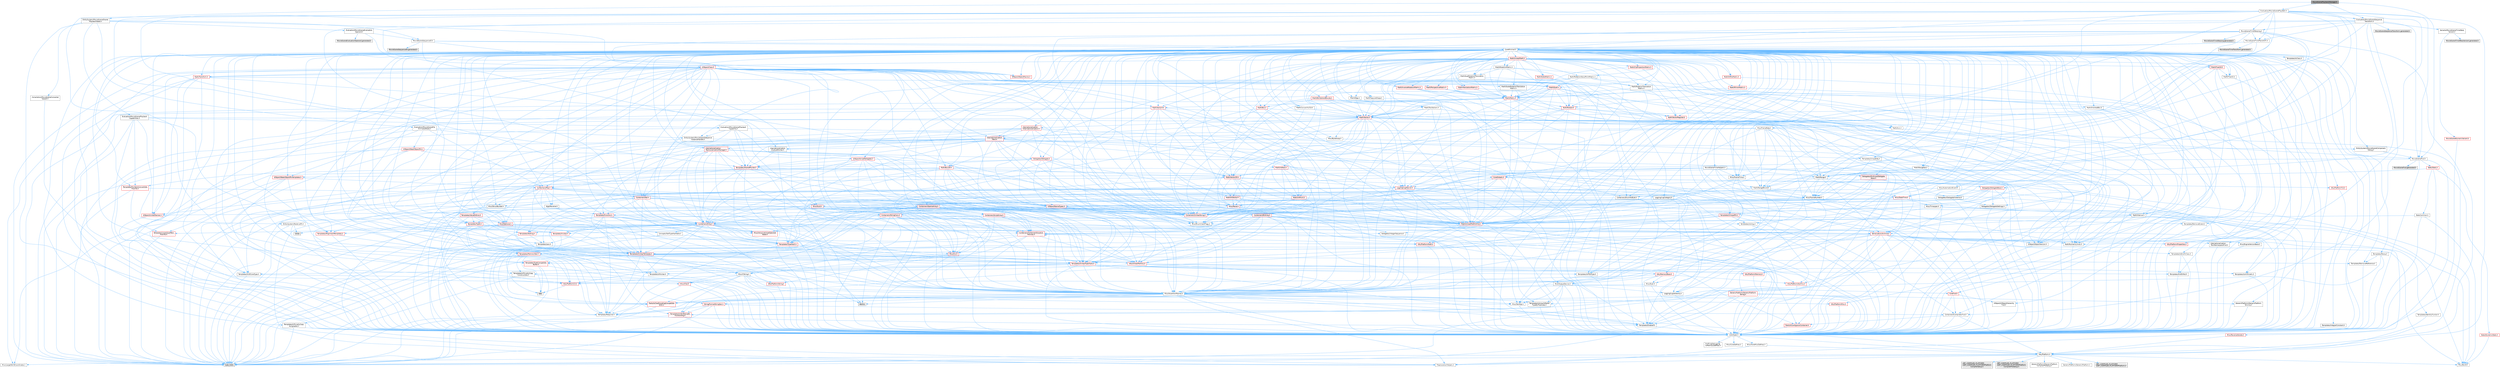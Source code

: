 digraph "MovieScenePlaybackManager.h"
{
 // INTERACTIVE_SVG=YES
 // LATEX_PDF_SIZE
  bgcolor="transparent";
  edge [fontname=Helvetica,fontsize=10,labelfontname=Helvetica,labelfontsize=10];
  node [fontname=Helvetica,fontsize=10,shape=box,height=0.2,width=0.4];
  Node1 [id="Node000001",label="MovieScenePlaybackManager.h",height=0.2,width=0.4,color="gray40", fillcolor="grey60", style="filled", fontcolor="black",tooltip=" "];
  Node1 -> Node2 [id="edge1_Node000001_Node000002",color="steelblue1",style="solid",tooltip=" "];
  Node2 [id="Node000002",label="EntitySystem/MovieSceneShared\lPlaybackState.h",height=0.2,width=0.4,color="grey40", fillcolor="white", style="filled",URL="$d7/d15/MovieSceneSharedPlaybackState_8h.html",tooltip=" "];
  Node2 -> Node3 [id="edge2_Node000002_Node000003",color="steelblue1",style="solid",tooltip=" "];
  Node3 [id="Node000003",label="Compilation/MovieSceneCompiled\lDataID.h",height=0.2,width=0.4,color="grey40", fillcolor="white", style="filled",URL="$d7/d05/MovieSceneCompiledDataID_8h.html",tooltip=" "];
  Node3 -> Node4 [id="edge3_Node000003_Node000004",color="steelblue1",style="solid",tooltip=" "];
  Node4 [id="Node000004",label="CoreTypes.h",height=0.2,width=0.4,color="grey40", fillcolor="white", style="filled",URL="$dc/dec/CoreTypes_8h.html",tooltip=" "];
  Node4 -> Node5 [id="edge4_Node000004_Node000005",color="steelblue1",style="solid",tooltip=" "];
  Node5 [id="Node000005",label="HAL/Platform.h",height=0.2,width=0.4,color="grey40", fillcolor="white", style="filled",URL="$d9/dd0/Platform_8h.html",tooltip=" "];
  Node5 -> Node6 [id="edge5_Node000005_Node000006",color="steelblue1",style="solid",tooltip=" "];
  Node6 [id="Node000006",label="Misc/Build.h",height=0.2,width=0.4,color="grey40", fillcolor="white", style="filled",URL="$d3/dbb/Build_8h.html",tooltip=" "];
  Node5 -> Node7 [id="edge6_Node000005_Node000007",color="steelblue1",style="solid",tooltip=" "];
  Node7 [id="Node000007",label="Misc/LargeWorldCoordinates.h",height=0.2,width=0.4,color="grey40", fillcolor="white", style="filled",URL="$d2/dcb/LargeWorldCoordinates_8h.html",tooltip=" "];
  Node5 -> Node8 [id="edge7_Node000005_Node000008",color="steelblue1",style="solid",tooltip=" "];
  Node8 [id="Node000008",label="type_traits",height=0.2,width=0.4,color="grey60", fillcolor="#E0E0E0", style="filled",tooltip=" "];
  Node5 -> Node9 [id="edge8_Node000005_Node000009",color="steelblue1",style="solid",tooltip=" "];
  Node9 [id="Node000009",label="PreprocessorHelpers.h",height=0.2,width=0.4,color="grey40", fillcolor="white", style="filled",URL="$db/ddb/PreprocessorHelpers_8h.html",tooltip=" "];
  Node5 -> Node10 [id="edge9_Node000005_Node000010",color="steelblue1",style="solid",tooltip=" "];
  Node10 [id="Node000010",label="UBT_COMPILED_PLATFORM\l/UBT_COMPILED_PLATFORMPlatform\lCompilerPreSetup.h",height=0.2,width=0.4,color="grey60", fillcolor="#E0E0E0", style="filled",tooltip=" "];
  Node5 -> Node11 [id="edge10_Node000005_Node000011",color="steelblue1",style="solid",tooltip=" "];
  Node11 [id="Node000011",label="GenericPlatform/GenericPlatform\lCompilerPreSetup.h",height=0.2,width=0.4,color="grey40", fillcolor="white", style="filled",URL="$d9/dc8/GenericPlatformCompilerPreSetup_8h.html",tooltip=" "];
  Node5 -> Node12 [id="edge11_Node000005_Node000012",color="steelblue1",style="solid",tooltip=" "];
  Node12 [id="Node000012",label="GenericPlatform/GenericPlatform.h",height=0.2,width=0.4,color="grey40", fillcolor="white", style="filled",URL="$d6/d84/GenericPlatform_8h.html",tooltip=" "];
  Node5 -> Node13 [id="edge12_Node000005_Node000013",color="steelblue1",style="solid",tooltip=" "];
  Node13 [id="Node000013",label="UBT_COMPILED_PLATFORM\l/UBT_COMPILED_PLATFORMPlatform.h",height=0.2,width=0.4,color="grey60", fillcolor="#E0E0E0", style="filled",tooltip=" "];
  Node5 -> Node14 [id="edge13_Node000005_Node000014",color="steelblue1",style="solid",tooltip=" "];
  Node14 [id="Node000014",label="UBT_COMPILED_PLATFORM\l/UBT_COMPILED_PLATFORMPlatform\lCompilerSetup.h",height=0.2,width=0.4,color="grey60", fillcolor="#E0E0E0", style="filled",tooltip=" "];
  Node4 -> Node15 [id="edge14_Node000004_Node000015",color="steelblue1",style="solid",tooltip=" "];
  Node15 [id="Node000015",label="ProfilingDebugging\l/UMemoryDefines.h",height=0.2,width=0.4,color="grey40", fillcolor="white", style="filled",URL="$d2/da2/UMemoryDefines_8h.html",tooltip=" "];
  Node4 -> Node16 [id="edge15_Node000004_Node000016",color="steelblue1",style="solid",tooltip=" "];
  Node16 [id="Node000016",label="Misc/CoreMiscDefines.h",height=0.2,width=0.4,color="grey40", fillcolor="white", style="filled",URL="$da/d38/CoreMiscDefines_8h.html",tooltip=" "];
  Node16 -> Node5 [id="edge16_Node000016_Node000005",color="steelblue1",style="solid",tooltip=" "];
  Node16 -> Node9 [id="edge17_Node000016_Node000009",color="steelblue1",style="solid",tooltip=" "];
  Node4 -> Node17 [id="edge18_Node000004_Node000017",color="steelblue1",style="solid",tooltip=" "];
  Node17 [id="Node000017",label="Misc/CoreDefines.h",height=0.2,width=0.4,color="grey40", fillcolor="white", style="filled",URL="$d3/dd2/CoreDefines_8h.html",tooltip=" "];
  Node2 -> Node4 [id="edge19_Node000002_Node000004",color="steelblue1",style="solid",tooltip=" "];
  Node2 -> Node18 [id="edge20_Node000002_Node000018",color="steelblue1",style="solid",tooltip=" "];
  Node18 [id="Node000018",label="EntitySystem/MovieSceneSequence\lInstanceHandle.h",height=0.2,width=0.4,color="grey40", fillcolor="white", style="filled",URL="$dd/da6/MovieSceneSequenceInstanceHandle_8h.html",tooltip=" "];
  Node18 -> Node4 [id="edge21_Node000018_Node000004",color="steelblue1",style="solid",tooltip=" "];
  Node18 -> Node19 [id="edge22_Node000018_Node000019",color="steelblue1",style="solid",tooltip=" "];
  Node19 [id="Node000019",label="EntitySystem/MovieSceneComponent\lDebug.h",height=0.2,width=0.4,color="grey40", fillcolor="white", style="filled",URL="$d4/ddb/MovieSceneComponentDebug_8h.html",tooltip=" "];
  Node19 -> Node20 [id="edge23_Node000019_Node000020",color="steelblue1",style="solid",tooltip=" "];
  Node20 [id="Node000020",label="MovieSceneFwd.h",height=0.2,width=0.4,color="grey40", fillcolor="white", style="filled",URL="$d7/d70/MovieSceneFwd_8h.html",tooltip=" "];
  Node20 -> Node4 [id="edge24_Node000020_Node000004",color="steelblue1",style="solid",tooltip=" "];
  Node20 -> Node21 [id="edge25_Node000020_Node000021",color="steelblue1",style="solid",tooltip=" "];
  Node21 [id="Node000021",label="Stats/Stats.h",height=0.2,width=0.4,color="red", fillcolor="#FFF0F0", style="filled",URL="$dc/d09/Stats_8h.html",tooltip=" "];
  Node21 -> Node22 [id="edge26_Node000021_Node000022",color="steelblue1",style="solid",tooltip=" "];
  Node22 [id="Node000022",label="CoreGlobals.h",height=0.2,width=0.4,color="red", fillcolor="#FFF0F0", style="filled",URL="$d5/d8c/CoreGlobals_8h.html",tooltip=" "];
  Node22 -> Node23 [id="edge27_Node000022_Node000023",color="steelblue1",style="solid",tooltip=" "];
  Node23 [id="Node000023",label="Containers/UnrealString.h",height=0.2,width=0.4,color="red", fillcolor="#FFF0F0", style="filled",URL="$d5/dba/UnrealString_8h.html",tooltip=" "];
  Node22 -> Node4 [id="edge28_Node000022_Node000004",color="steelblue1",style="solid",tooltip=" "];
  Node22 -> Node31 [id="edge29_Node000022_Node000031",color="steelblue1",style="solid",tooltip=" "];
  Node31 [id="Node000031",label="HAL/PlatformTLS.h",height=0.2,width=0.4,color="red", fillcolor="#FFF0F0", style="filled",URL="$d0/def/PlatformTLS_8h.html",tooltip=" "];
  Node31 -> Node4 [id="edge30_Node000031_Node000004",color="steelblue1",style="solid",tooltip=" "];
  Node22 -> Node34 [id="edge31_Node000022_Node000034",color="steelblue1",style="solid",tooltip=" "];
  Node34 [id="Node000034",label="Logging/LogMacros.h",height=0.2,width=0.4,color="red", fillcolor="#FFF0F0", style="filled",URL="$d0/d16/LogMacros_8h.html",tooltip=" "];
  Node34 -> Node23 [id="edge32_Node000034_Node000023",color="steelblue1",style="solid",tooltip=" "];
  Node34 -> Node4 [id="edge33_Node000034_Node000004",color="steelblue1",style="solid",tooltip=" "];
  Node34 -> Node9 [id="edge34_Node000034_Node000009",color="steelblue1",style="solid",tooltip=" "];
  Node34 -> Node35 [id="edge35_Node000034_Node000035",color="steelblue1",style="solid",tooltip=" "];
  Node35 [id="Node000035",label="Logging/LogCategory.h",height=0.2,width=0.4,color="grey40", fillcolor="white", style="filled",URL="$d9/d36/LogCategory_8h.html",tooltip=" "];
  Node35 -> Node4 [id="edge36_Node000035_Node000004",color="steelblue1",style="solid",tooltip=" "];
  Node35 -> Node36 [id="edge37_Node000035_Node000036",color="steelblue1",style="solid",tooltip=" "];
  Node36 [id="Node000036",label="Logging/LogVerbosity.h",height=0.2,width=0.4,color="grey40", fillcolor="white", style="filled",URL="$d2/d8f/LogVerbosity_8h.html",tooltip=" "];
  Node36 -> Node4 [id="edge38_Node000036_Node000004",color="steelblue1",style="solid",tooltip=" "];
  Node35 -> Node37 [id="edge39_Node000035_Node000037",color="steelblue1",style="solid",tooltip=" "];
  Node37 [id="Node000037",label="UObject/NameTypes.h",height=0.2,width=0.4,color="red", fillcolor="#FFF0F0", style="filled",URL="$d6/d35/NameTypes_8h.html",tooltip=" "];
  Node37 -> Node4 [id="edge40_Node000037_Node000004",color="steelblue1",style="solid",tooltip=" "];
  Node37 -> Node38 [id="edge41_Node000037_Node000038",color="steelblue1",style="solid",tooltip=" "];
  Node38 [id="Node000038",label="Misc/AssertionMacros.h",height=0.2,width=0.4,color="grey40", fillcolor="white", style="filled",URL="$d0/dfa/AssertionMacros_8h.html",tooltip=" "];
  Node38 -> Node4 [id="edge42_Node000038_Node000004",color="steelblue1",style="solid",tooltip=" "];
  Node38 -> Node5 [id="edge43_Node000038_Node000005",color="steelblue1",style="solid",tooltip=" "];
  Node38 -> Node39 [id="edge44_Node000038_Node000039",color="steelblue1",style="solid",tooltip=" "];
  Node39 [id="Node000039",label="HAL/PlatformMisc.h",height=0.2,width=0.4,color="red", fillcolor="#FFF0F0", style="filled",URL="$d0/df5/PlatformMisc_8h.html",tooltip=" "];
  Node39 -> Node4 [id="edge45_Node000039_Node000004",color="steelblue1",style="solid",tooltip=" "];
  Node38 -> Node9 [id="edge46_Node000038_Node000009",color="steelblue1",style="solid",tooltip=" "];
  Node38 -> Node71 [id="edge47_Node000038_Node000071",color="steelblue1",style="solid",tooltip=" "];
  Node71 [id="Node000071",label="Templates/EnableIf.h",height=0.2,width=0.4,color="grey40", fillcolor="white", style="filled",URL="$d7/d60/EnableIf_8h.html",tooltip=" "];
  Node71 -> Node4 [id="edge48_Node000071_Node000004",color="steelblue1",style="solid",tooltip=" "];
  Node38 -> Node72 [id="edge49_Node000038_Node000072",color="steelblue1",style="solid",tooltip=" "];
  Node72 [id="Node000072",label="Templates/IsArrayOrRefOf\lTypeByPredicate.h",height=0.2,width=0.4,color="grey40", fillcolor="white", style="filled",URL="$d6/da1/IsArrayOrRefOfTypeByPredicate_8h.html",tooltip=" "];
  Node72 -> Node4 [id="edge50_Node000072_Node000004",color="steelblue1",style="solid",tooltip=" "];
  Node38 -> Node73 [id="edge51_Node000038_Node000073",color="steelblue1",style="solid",tooltip=" "];
  Node73 [id="Node000073",label="Templates/IsValidVariadic\lFunctionArg.h",height=0.2,width=0.4,color="red", fillcolor="#FFF0F0", style="filled",URL="$d0/dc8/IsValidVariadicFunctionArg_8h.html",tooltip=" "];
  Node73 -> Node4 [id="edge52_Node000073_Node000004",color="steelblue1",style="solid",tooltip=" "];
  Node73 -> Node8 [id="edge53_Node000073_Node000008",color="steelblue1",style="solid",tooltip=" "];
  Node38 -> Node75 [id="edge54_Node000038_Node000075",color="steelblue1",style="solid",tooltip=" "];
  Node75 [id="Node000075",label="Traits/IsCharEncodingCompatible\lWith.h",height=0.2,width=0.4,color="red", fillcolor="#FFF0F0", style="filled",URL="$df/dd1/IsCharEncodingCompatibleWith_8h.html",tooltip=" "];
  Node75 -> Node8 [id="edge55_Node000075_Node000008",color="steelblue1",style="solid",tooltip=" "];
  Node38 -> Node77 [id="edge56_Node000038_Node000077",color="steelblue1",style="solid",tooltip=" "];
  Node77 [id="Node000077",label="Misc/VarArgs.h",height=0.2,width=0.4,color="grey40", fillcolor="white", style="filled",URL="$d5/d6f/VarArgs_8h.html",tooltip=" "];
  Node77 -> Node4 [id="edge57_Node000077_Node000004",color="steelblue1",style="solid",tooltip=" "];
  Node38 -> Node78 [id="edge58_Node000038_Node000078",color="steelblue1",style="solid",tooltip=" "];
  Node78 [id="Node000078",label="String/FormatStringSan.h",height=0.2,width=0.4,color="red", fillcolor="#FFF0F0", style="filled",URL="$d3/d8b/FormatStringSan_8h.html",tooltip=" "];
  Node78 -> Node8 [id="edge59_Node000078_Node000008",color="steelblue1",style="solid",tooltip=" "];
  Node78 -> Node4 [id="edge60_Node000078_Node000004",color="steelblue1",style="solid",tooltip=" "];
  Node78 -> Node79 [id="edge61_Node000078_Node000079",color="steelblue1",style="solid",tooltip=" "];
  Node79 [id="Node000079",label="Templates/Requires.h",height=0.2,width=0.4,color="grey40", fillcolor="white", style="filled",URL="$dc/d96/Requires_8h.html",tooltip=" "];
  Node79 -> Node71 [id="edge62_Node000079_Node000071",color="steelblue1",style="solid",tooltip=" "];
  Node79 -> Node8 [id="edge63_Node000079_Node000008",color="steelblue1",style="solid",tooltip=" "];
  Node78 -> Node73 [id="edge64_Node000078_Node000073",color="steelblue1",style="solid",tooltip=" "];
  Node78 -> Node27 [id="edge65_Node000078_Node000027",color="steelblue1",style="solid",tooltip=" "];
  Node27 [id="Node000027",label="Containers/ContainersFwd.h",height=0.2,width=0.4,color="grey40", fillcolor="white", style="filled",URL="$d4/d0a/ContainersFwd_8h.html",tooltip=" "];
  Node27 -> Node5 [id="edge66_Node000027_Node000005",color="steelblue1",style="solid",tooltip=" "];
  Node27 -> Node4 [id="edge67_Node000027_Node000004",color="steelblue1",style="solid",tooltip=" "];
  Node27 -> Node28 [id="edge68_Node000027_Node000028",color="steelblue1",style="solid",tooltip=" "];
  Node28 [id="Node000028",label="Traits/IsContiguousContainer.h",height=0.2,width=0.4,color="red", fillcolor="#FFF0F0", style="filled",URL="$d5/d3c/IsContiguousContainer_8h.html",tooltip=" "];
  Node28 -> Node4 [id="edge69_Node000028_Node000004",color="steelblue1",style="solid",tooltip=" "];
  Node38 -> Node84 [id="edge70_Node000038_Node000084",color="steelblue1",style="solid",tooltip=" "];
  Node84 [id="Node000084",label="atomic",height=0.2,width=0.4,color="grey60", fillcolor="#E0E0E0", style="filled",tooltip=" "];
  Node37 -> Node85 [id="edge71_Node000037_Node000085",color="steelblue1",style="solid",tooltip=" "];
  Node85 [id="Node000085",label="HAL/UnrealMemory.h",height=0.2,width=0.4,color="red", fillcolor="#FFF0F0", style="filled",URL="$d9/d96/UnrealMemory_8h.html",tooltip=" "];
  Node85 -> Node4 [id="edge72_Node000085_Node000004",color="steelblue1",style="solid",tooltip=" "];
  Node85 -> Node89 [id="edge73_Node000085_Node000089",color="steelblue1",style="solid",tooltip=" "];
  Node89 [id="Node000089",label="HAL/MemoryBase.h",height=0.2,width=0.4,color="red", fillcolor="#FFF0F0", style="filled",URL="$d6/d9f/MemoryBase_8h.html",tooltip=" "];
  Node89 -> Node4 [id="edge74_Node000089_Node000004",color="steelblue1",style="solid",tooltip=" "];
  Node89 -> Node64 [id="edge75_Node000089_Node000064",color="steelblue1",style="solid",tooltip=" "];
  Node64 [id="Node000064",label="HAL/PlatformAtomics.h",height=0.2,width=0.4,color="red", fillcolor="#FFF0F0", style="filled",URL="$d3/d36/PlatformAtomics_8h.html",tooltip=" "];
  Node64 -> Node4 [id="edge76_Node000064_Node000004",color="steelblue1",style="solid",tooltip=" "];
  Node89 -> Node47 [id="edge77_Node000089_Node000047",color="steelblue1",style="solid",tooltip=" "];
  Node47 [id="Node000047",label="HAL/PlatformCrt.h",height=0.2,width=0.4,color="red", fillcolor="#FFF0F0", style="filled",URL="$d8/d75/PlatformCrt_8h.html",tooltip=" "];
  Node47 -> Node48 [id="edge78_Node000047_Node000048",color="steelblue1",style="solid",tooltip=" "];
  Node48 [id="Node000048",label="new",height=0.2,width=0.4,color="grey60", fillcolor="#E0E0E0", style="filled",tooltip=" "];
  Node89 -> Node90 [id="edge79_Node000089_Node000090",color="steelblue1",style="solid",tooltip=" "];
  Node90 [id="Node000090",label="Misc/Exec.h",height=0.2,width=0.4,color="grey40", fillcolor="white", style="filled",URL="$de/ddb/Exec_8h.html",tooltip=" "];
  Node90 -> Node4 [id="edge80_Node000090_Node000004",color="steelblue1",style="solid",tooltip=" "];
  Node90 -> Node38 [id="edge81_Node000090_Node000038",color="steelblue1",style="solid",tooltip=" "];
  Node89 -> Node91 [id="edge82_Node000089_Node000091",color="steelblue1",style="solid",tooltip=" "];
  Node91 [id="Node000091",label="Misc/OutputDevice.h",height=0.2,width=0.4,color="grey40", fillcolor="white", style="filled",URL="$d7/d32/OutputDevice_8h.html",tooltip=" "];
  Node91 -> Node43 [id="edge83_Node000091_Node000043",color="steelblue1",style="solid",tooltip=" "];
  Node43 [id="Node000043",label="CoreFwd.h",height=0.2,width=0.4,color="red", fillcolor="#FFF0F0", style="filled",URL="$d1/d1e/CoreFwd_8h.html",tooltip=" "];
  Node43 -> Node4 [id="edge84_Node000043_Node000004",color="steelblue1",style="solid",tooltip=" "];
  Node43 -> Node27 [id="edge85_Node000043_Node000027",color="steelblue1",style="solid",tooltip=" "];
  Node43 -> Node45 [id="edge86_Node000043_Node000045",color="steelblue1",style="solid",tooltip=" "];
  Node45 [id="Node000045",label="UObject/UObjectHierarchy\lFwd.h",height=0.2,width=0.4,color="grey40", fillcolor="white", style="filled",URL="$d3/d13/UObjectHierarchyFwd_8h.html",tooltip=" "];
  Node91 -> Node4 [id="edge87_Node000091_Node000004",color="steelblue1",style="solid",tooltip=" "];
  Node91 -> Node36 [id="edge88_Node000091_Node000036",color="steelblue1",style="solid",tooltip=" "];
  Node91 -> Node77 [id="edge89_Node000091_Node000077",color="steelblue1",style="solid",tooltip=" "];
  Node91 -> Node72 [id="edge90_Node000091_Node000072",color="steelblue1",style="solid",tooltip=" "];
  Node91 -> Node73 [id="edge91_Node000091_Node000073",color="steelblue1",style="solid",tooltip=" "];
  Node91 -> Node75 [id="edge92_Node000091_Node000075",color="steelblue1",style="solid",tooltip=" "];
  Node85 -> Node101 [id="edge93_Node000085_Node000101",color="steelblue1",style="solid",tooltip=" "];
  Node101 [id="Node000101",label="HAL/PlatformMemory.h",height=0.2,width=0.4,color="red", fillcolor="#FFF0F0", style="filled",URL="$de/d68/PlatformMemory_8h.html",tooltip=" "];
  Node101 -> Node4 [id="edge94_Node000101_Node000004",color="steelblue1",style="solid",tooltip=" "];
  Node85 -> Node104 [id="edge95_Node000085_Node000104",color="steelblue1",style="solid",tooltip=" "];
  Node104 [id="Node000104",label="Templates/IsPointer.h",height=0.2,width=0.4,color="grey40", fillcolor="white", style="filled",URL="$d7/d05/IsPointer_8h.html",tooltip=" "];
  Node104 -> Node4 [id="edge96_Node000104_Node000004",color="steelblue1",style="solid",tooltip=" "];
  Node37 -> Node105 [id="edge97_Node000037_Node000105",color="steelblue1",style="solid",tooltip=" "];
  Node105 [id="Node000105",label="Templates/UnrealTypeTraits.h",height=0.2,width=0.4,color="red", fillcolor="#FFF0F0", style="filled",URL="$d2/d2d/UnrealTypeTraits_8h.html",tooltip=" "];
  Node105 -> Node4 [id="edge98_Node000105_Node000004",color="steelblue1",style="solid",tooltip=" "];
  Node105 -> Node104 [id="edge99_Node000105_Node000104",color="steelblue1",style="solid",tooltip=" "];
  Node105 -> Node38 [id="edge100_Node000105_Node000038",color="steelblue1",style="solid",tooltip=" "];
  Node105 -> Node97 [id="edge101_Node000105_Node000097",color="steelblue1",style="solid",tooltip=" "];
  Node97 [id="Node000097",label="Templates/AndOrNot.h",height=0.2,width=0.4,color="grey40", fillcolor="white", style="filled",URL="$db/d0a/AndOrNot_8h.html",tooltip=" "];
  Node97 -> Node4 [id="edge102_Node000097_Node000004",color="steelblue1",style="solid",tooltip=" "];
  Node105 -> Node71 [id="edge103_Node000105_Node000071",color="steelblue1",style="solid",tooltip=" "];
  Node105 -> Node106 [id="edge104_Node000105_Node000106",color="steelblue1",style="solid",tooltip=" "];
  Node106 [id="Node000106",label="Templates/IsArithmetic.h",height=0.2,width=0.4,color="grey40", fillcolor="white", style="filled",URL="$d2/d5d/IsArithmetic_8h.html",tooltip=" "];
  Node106 -> Node4 [id="edge105_Node000106_Node000004",color="steelblue1",style="solid",tooltip=" "];
  Node105 -> Node108 [id="edge106_Node000105_Node000108",color="steelblue1",style="solid",tooltip=" "];
  Node108 [id="Node000108",label="Templates/IsPODType.h",height=0.2,width=0.4,color="grey40", fillcolor="white", style="filled",URL="$d7/db1/IsPODType_8h.html",tooltip=" "];
  Node108 -> Node4 [id="edge107_Node000108_Node000004",color="steelblue1",style="solid",tooltip=" "];
  Node105 -> Node109 [id="edge108_Node000105_Node000109",color="steelblue1",style="solid",tooltip=" "];
  Node109 [id="Node000109",label="Templates/IsUECoreType.h",height=0.2,width=0.4,color="grey40", fillcolor="white", style="filled",URL="$d1/db8/IsUECoreType_8h.html",tooltip=" "];
  Node109 -> Node4 [id="edge109_Node000109_Node000004",color="steelblue1",style="solid",tooltip=" "];
  Node109 -> Node8 [id="edge110_Node000109_Node000008",color="steelblue1",style="solid",tooltip=" "];
  Node105 -> Node98 [id="edge111_Node000105_Node000098",color="steelblue1",style="solid",tooltip=" "];
  Node98 [id="Node000098",label="Templates/IsTriviallyCopy\lConstructible.h",height=0.2,width=0.4,color="grey40", fillcolor="white", style="filled",URL="$d3/d78/IsTriviallyCopyConstructible_8h.html",tooltip=" "];
  Node98 -> Node4 [id="edge112_Node000098_Node000004",color="steelblue1",style="solid",tooltip=" "];
  Node98 -> Node8 [id="edge113_Node000098_Node000008",color="steelblue1",style="solid",tooltip=" "];
  Node37 -> Node110 [id="edge114_Node000037_Node000110",color="steelblue1",style="solid",tooltip=" "];
  Node110 [id="Node000110",label="Templates/UnrealTemplate.h",height=0.2,width=0.4,color="red", fillcolor="#FFF0F0", style="filled",URL="$d4/d24/UnrealTemplate_8h.html",tooltip=" "];
  Node110 -> Node4 [id="edge115_Node000110_Node000004",color="steelblue1",style="solid",tooltip=" "];
  Node110 -> Node104 [id="edge116_Node000110_Node000104",color="steelblue1",style="solid",tooltip=" "];
  Node110 -> Node85 [id="edge117_Node000110_Node000085",color="steelblue1",style="solid",tooltip=" "];
  Node110 -> Node105 [id="edge118_Node000110_Node000105",color="steelblue1",style="solid",tooltip=" "];
  Node110 -> Node113 [id="edge119_Node000110_Node000113",color="steelblue1",style="solid",tooltip=" "];
  Node113 [id="Node000113",label="Templates/RemoveReference.h",height=0.2,width=0.4,color="grey40", fillcolor="white", style="filled",URL="$da/dbe/RemoveReference_8h.html",tooltip=" "];
  Node113 -> Node4 [id="edge120_Node000113_Node000004",color="steelblue1",style="solid",tooltip=" "];
  Node110 -> Node79 [id="edge121_Node000110_Node000079",color="steelblue1",style="solid",tooltip=" "];
  Node110 -> Node114 [id="edge122_Node000110_Node000114",color="steelblue1",style="solid",tooltip=" "];
  Node114 [id="Node000114",label="Templates/TypeCompatible\lBytes.h",height=0.2,width=0.4,color="red", fillcolor="#FFF0F0", style="filled",URL="$df/d0a/TypeCompatibleBytes_8h.html",tooltip=" "];
  Node114 -> Node4 [id="edge123_Node000114_Node000004",color="steelblue1",style="solid",tooltip=" "];
  Node114 -> Node48 [id="edge124_Node000114_Node000048",color="steelblue1",style="solid",tooltip=" "];
  Node114 -> Node8 [id="edge125_Node000114_Node000008",color="steelblue1",style="solid",tooltip=" "];
  Node110 -> Node28 [id="edge126_Node000110_Node000028",color="steelblue1",style="solid",tooltip=" "];
  Node110 -> Node8 [id="edge127_Node000110_Node000008",color="steelblue1",style="solid",tooltip=" "];
  Node37 -> Node23 [id="edge128_Node000037_Node000023",color="steelblue1",style="solid",tooltip=" "];
  Node37 -> Node119 [id="edge129_Node000037_Node000119",color="steelblue1",style="solid",tooltip=" "];
  Node119 [id="Node000119",label="Containers/StringConv.h",height=0.2,width=0.4,color="red", fillcolor="#FFF0F0", style="filled",URL="$d3/ddf/StringConv_8h.html",tooltip=" "];
  Node119 -> Node4 [id="edge130_Node000119_Node000004",color="steelblue1",style="solid",tooltip=" "];
  Node119 -> Node38 [id="edge131_Node000119_Node000038",color="steelblue1",style="solid",tooltip=" "];
  Node119 -> Node120 [id="edge132_Node000119_Node000120",color="steelblue1",style="solid",tooltip=" "];
  Node120 [id="Node000120",label="Containers/ContainerAllocation\lPolicies.h",height=0.2,width=0.4,color="red", fillcolor="#FFF0F0", style="filled",URL="$d7/dff/ContainerAllocationPolicies_8h.html",tooltip=" "];
  Node120 -> Node4 [id="edge133_Node000120_Node000004",color="steelblue1",style="solid",tooltip=" "];
  Node120 -> Node120 [id="edge134_Node000120_Node000120",color="steelblue1",style="solid",tooltip=" "];
  Node120 -> Node122 [id="edge135_Node000120_Node000122",color="steelblue1",style="solid",tooltip=" "];
  Node122 [id="Node000122",label="HAL/PlatformMath.h",height=0.2,width=0.4,color="red", fillcolor="#FFF0F0", style="filled",URL="$dc/d53/PlatformMath_8h.html",tooltip=" "];
  Node122 -> Node4 [id="edge136_Node000122_Node000004",color="steelblue1",style="solid",tooltip=" "];
  Node120 -> Node85 [id="edge137_Node000120_Node000085",color="steelblue1",style="solid",tooltip=" "];
  Node120 -> Node57 [id="edge138_Node000120_Node000057",color="steelblue1",style="solid",tooltip=" "];
  Node57 [id="Node000057",label="Math/NumericLimits.h",height=0.2,width=0.4,color="grey40", fillcolor="white", style="filled",URL="$df/d1b/NumericLimits_8h.html",tooltip=" "];
  Node57 -> Node4 [id="edge139_Node000057_Node000004",color="steelblue1",style="solid",tooltip=" "];
  Node120 -> Node38 [id="edge140_Node000120_Node000038",color="steelblue1",style="solid",tooltip=" "];
  Node120 -> Node131 [id="edge141_Node000120_Node000131",color="steelblue1",style="solid",tooltip=" "];
  Node131 [id="Node000131",label="Templates/MemoryOps.h",height=0.2,width=0.4,color="red", fillcolor="#FFF0F0", style="filled",URL="$db/dea/MemoryOps_8h.html",tooltip=" "];
  Node131 -> Node4 [id="edge142_Node000131_Node000004",color="steelblue1",style="solid",tooltip=" "];
  Node131 -> Node85 [id="edge143_Node000131_Node000085",color="steelblue1",style="solid",tooltip=" "];
  Node131 -> Node99 [id="edge144_Node000131_Node000099",color="steelblue1",style="solid",tooltip=" "];
  Node99 [id="Node000099",label="Templates/IsTriviallyCopy\lAssignable.h",height=0.2,width=0.4,color="grey40", fillcolor="white", style="filled",URL="$d2/df2/IsTriviallyCopyAssignable_8h.html",tooltip=" "];
  Node99 -> Node4 [id="edge145_Node000099_Node000004",color="steelblue1",style="solid",tooltip=" "];
  Node99 -> Node8 [id="edge146_Node000099_Node000008",color="steelblue1",style="solid",tooltip=" "];
  Node131 -> Node98 [id="edge147_Node000131_Node000098",color="steelblue1",style="solid",tooltip=" "];
  Node131 -> Node79 [id="edge148_Node000131_Node000079",color="steelblue1",style="solid",tooltip=" "];
  Node131 -> Node105 [id="edge149_Node000131_Node000105",color="steelblue1",style="solid",tooltip=" "];
  Node131 -> Node48 [id="edge150_Node000131_Node000048",color="steelblue1",style="solid",tooltip=" "];
  Node131 -> Node8 [id="edge151_Node000131_Node000008",color="steelblue1",style="solid",tooltip=" "];
  Node120 -> Node114 [id="edge152_Node000120_Node000114",color="steelblue1",style="solid",tooltip=" "];
  Node120 -> Node8 [id="edge153_Node000120_Node000008",color="steelblue1",style="solid",tooltip=" "];
  Node119 -> Node132 [id="edge154_Node000119_Node000132",color="steelblue1",style="solid",tooltip=" "];
  Node132 [id="Node000132",label="Containers/Array.h",height=0.2,width=0.4,color="red", fillcolor="#FFF0F0", style="filled",URL="$df/dd0/Array_8h.html",tooltip=" "];
  Node132 -> Node4 [id="edge155_Node000132_Node000004",color="steelblue1",style="solid",tooltip=" "];
  Node132 -> Node38 [id="edge156_Node000132_Node000038",color="steelblue1",style="solid",tooltip=" "];
  Node132 -> Node133 [id="edge157_Node000132_Node000133",color="steelblue1",style="solid",tooltip=" "];
  Node133 [id="Node000133",label="Misc/IntrusiveUnsetOptional\lState.h",height=0.2,width=0.4,color="red", fillcolor="#FFF0F0", style="filled",URL="$d2/d0a/IntrusiveUnsetOptionalState_8h.html",tooltip=" "];
  Node132 -> Node135 [id="edge158_Node000132_Node000135",color="steelblue1",style="solid",tooltip=" "];
  Node135 [id="Node000135",label="Misc/ReverseIterate.h",height=0.2,width=0.4,color="red", fillcolor="#FFF0F0", style="filled",URL="$db/de3/ReverseIterate_8h.html",tooltip=" "];
  Node135 -> Node5 [id="edge159_Node000135_Node000005",color="steelblue1",style="solid",tooltip=" "];
  Node132 -> Node85 [id="edge160_Node000132_Node000085",color="steelblue1",style="solid",tooltip=" "];
  Node132 -> Node105 [id="edge161_Node000132_Node000105",color="steelblue1",style="solid",tooltip=" "];
  Node132 -> Node110 [id="edge162_Node000132_Node000110",color="steelblue1",style="solid",tooltip=" "];
  Node132 -> Node120 [id="edge163_Node000132_Node000120",color="steelblue1",style="solid",tooltip=" "];
  Node132 -> Node139 [id="edge164_Node000132_Node000139",color="steelblue1",style="solid",tooltip=" "];
  Node139 [id="Node000139",label="Serialization/Archive.h",height=0.2,width=0.4,color="red", fillcolor="#FFF0F0", style="filled",URL="$d7/d3b/Archive_8h.html",tooltip=" "];
  Node139 -> Node43 [id="edge165_Node000139_Node000043",color="steelblue1",style="solid",tooltip=" "];
  Node139 -> Node4 [id="edge166_Node000139_Node000004",color="steelblue1",style="solid",tooltip=" "];
  Node139 -> Node140 [id="edge167_Node000139_Node000140",color="steelblue1",style="solid",tooltip=" "];
  Node140 [id="Node000140",label="HAL/PlatformProperties.h",height=0.2,width=0.4,color="red", fillcolor="#FFF0F0", style="filled",URL="$d9/db0/PlatformProperties_8h.html",tooltip=" "];
  Node140 -> Node4 [id="edge168_Node000140_Node000004",color="steelblue1",style="solid",tooltip=" "];
  Node139 -> Node143 [id="edge169_Node000139_Node000143",color="steelblue1",style="solid",tooltip=" "];
  Node143 [id="Node000143",label="Internationalization\l/TextNamespaceFwd.h",height=0.2,width=0.4,color="grey40", fillcolor="white", style="filled",URL="$d8/d97/TextNamespaceFwd_8h.html",tooltip=" "];
  Node143 -> Node4 [id="edge170_Node000143_Node000004",color="steelblue1",style="solid",tooltip=" "];
  Node139 -> Node38 [id="edge171_Node000139_Node000038",color="steelblue1",style="solid",tooltip=" "];
  Node139 -> Node6 [id="edge172_Node000139_Node000006",color="steelblue1",style="solid",tooltip=" "];
  Node139 -> Node144 [id="edge173_Node000139_Node000144",color="steelblue1",style="solid",tooltip=" "];
  Node144 [id="Node000144",label="Misc/EngineVersionBase.h",height=0.2,width=0.4,color="grey40", fillcolor="white", style="filled",URL="$d5/d2b/EngineVersionBase_8h.html",tooltip=" "];
  Node144 -> Node4 [id="edge174_Node000144_Node000004",color="steelblue1",style="solid",tooltip=" "];
  Node139 -> Node77 [id="edge175_Node000139_Node000077",color="steelblue1",style="solid",tooltip=" "];
  Node139 -> Node71 [id="edge176_Node000139_Node000071",color="steelblue1",style="solid",tooltip=" "];
  Node139 -> Node72 [id="edge177_Node000139_Node000072",color="steelblue1",style="solid",tooltip=" "];
  Node139 -> Node147 [id="edge178_Node000139_Node000147",color="steelblue1",style="solid",tooltip=" "];
  Node147 [id="Node000147",label="Templates/IsEnumClass.h",height=0.2,width=0.4,color="grey40", fillcolor="white", style="filled",URL="$d7/d15/IsEnumClass_8h.html",tooltip=" "];
  Node147 -> Node4 [id="edge179_Node000147_Node000004",color="steelblue1",style="solid",tooltip=" "];
  Node147 -> Node97 [id="edge180_Node000147_Node000097",color="steelblue1",style="solid",tooltip=" "];
  Node139 -> Node73 [id="edge181_Node000139_Node000073",color="steelblue1",style="solid",tooltip=" "];
  Node139 -> Node110 [id="edge182_Node000139_Node000110",color="steelblue1",style="solid",tooltip=" "];
  Node139 -> Node75 [id="edge183_Node000139_Node000075",color="steelblue1",style="solid",tooltip=" "];
  Node139 -> Node148 [id="edge184_Node000139_Node000148",color="steelblue1",style="solid",tooltip=" "];
  Node148 [id="Node000148",label="UObject/ObjectVersion.h",height=0.2,width=0.4,color="grey40", fillcolor="white", style="filled",URL="$da/d63/ObjectVersion_8h.html",tooltip=" "];
  Node148 -> Node4 [id="edge185_Node000148_Node000004",color="steelblue1",style="solid",tooltip=" "];
  Node132 -> Node176 [id="edge186_Node000132_Node000176",color="steelblue1",style="solid",tooltip=" "];
  Node176 [id="Node000176",label="Concepts/GetTypeHashable.h",height=0.2,width=0.4,color="grey40", fillcolor="white", style="filled",URL="$d3/da2/GetTypeHashable_8h.html",tooltip=" "];
  Node176 -> Node4 [id="edge187_Node000176_Node000004",color="steelblue1",style="solid",tooltip=" "];
  Node176 -> Node154 [id="edge188_Node000176_Node000154",color="steelblue1",style="solid",tooltip=" "];
  Node154 [id="Node000154",label="Templates/TypeHash.h",height=0.2,width=0.4,color="red", fillcolor="#FFF0F0", style="filled",URL="$d1/d62/TypeHash_8h.html",tooltip=" "];
  Node154 -> Node4 [id="edge189_Node000154_Node000004",color="steelblue1",style="solid",tooltip=" "];
  Node154 -> Node79 [id="edge190_Node000154_Node000079",color="steelblue1",style="solid",tooltip=" "];
  Node154 -> Node155 [id="edge191_Node000154_Node000155",color="steelblue1",style="solid",tooltip=" "];
  Node155 [id="Node000155",label="Misc/Crc.h",height=0.2,width=0.4,color="red", fillcolor="#FFF0F0", style="filled",URL="$d4/dd2/Crc_8h.html",tooltip=" "];
  Node155 -> Node4 [id="edge192_Node000155_Node000004",color="steelblue1",style="solid",tooltip=" "];
  Node155 -> Node87 [id="edge193_Node000155_Node000087",color="steelblue1",style="solid",tooltip=" "];
  Node87 [id="Node000087",label="HAL/PlatformString.h",height=0.2,width=0.4,color="red", fillcolor="#FFF0F0", style="filled",URL="$db/db5/PlatformString_8h.html",tooltip=" "];
  Node87 -> Node4 [id="edge194_Node000087_Node000004",color="steelblue1",style="solid",tooltip=" "];
  Node155 -> Node38 [id="edge195_Node000155_Node000038",color="steelblue1",style="solid",tooltip=" "];
  Node155 -> Node156 [id="edge196_Node000155_Node000156",color="steelblue1",style="solid",tooltip=" "];
  Node156 [id="Node000156",label="Misc/CString.h",height=0.2,width=0.4,color="grey40", fillcolor="white", style="filled",URL="$d2/d49/CString_8h.html",tooltip=" "];
  Node156 -> Node4 [id="edge197_Node000156_Node000004",color="steelblue1",style="solid",tooltip=" "];
  Node156 -> Node47 [id="edge198_Node000156_Node000047",color="steelblue1",style="solid",tooltip=" "];
  Node156 -> Node87 [id="edge199_Node000156_Node000087",color="steelblue1",style="solid",tooltip=" "];
  Node156 -> Node38 [id="edge200_Node000156_Node000038",color="steelblue1",style="solid",tooltip=" "];
  Node156 -> Node157 [id="edge201_Node000156_Node000157",color="steelblue1",style="solid",tooltip=" "];
  Node157 [id="Node000157",label="Misc/Char.h",height=0.2,width=0.4,color="red", fillcolor="#FFF0F0", style="filled",URL="$d0/d58/Char_8h.html",tooltip=" "];
  Node157 -> Node4 [id="edge202_Node000157_Node000004",color="steelblue1",style="solid",tooltip=" "];
  Node157 -> Node8 [id="edge203_Node000157_Node000008",color="steelblue1",style="solid",tooltip=" "];
  Node156 -> Node77 [id="edge204_Node000156_Node000077",color="steelblue1",style="solid",tooltip=" "];
  Node156 -> Node72 [id="edge205_Node000156_Node000072",color="steelblue1",style="solid",tooltip=" "];
  Node156 -> Node73 [id="edge206_Node000156_Node000073",color="steelblue1",style="solid",tooltip=" "];
  Node156 -> Node75 [id="edge207_Node000156_Node000075",color="steelblue1",style="solid",tooltip=" "];
  Node155 -> Node157 [id="edge208_Node000155_Node000157",color="steelblue1",style="solid",tooltip=" "];
  Node155 -> Node105 [id="edge209_Node000155_Node000105",color="steelblue1",style="solid",tooltip=" "];
  Node154 -> Node8 [id="edge210_Node000154_Node000008",color="steelblue1",style="solid",tooltip=" "];
  Node132 -> Node169 [id="edge211_Node000132_Node000169",color="steelblue1",style="solid",tooltip=" "];
  Node169 [id="Node000169",label="Templates/IdentityFunctor.h",height=0.2,width=0.4,color="grey40", fillcolor="white", style="filled",URL="$d7/d2e/IdentityFunctor_8h.html",tooltip=" "];
  Node169 -> Node5 [id="edge212_Node000169_Node000005",color="steelblue1",style="solid",tooltip=" "];
  Node132 -> Node165 [id="edge213_Node000132_Node000165",color="steelblue1",style="solid",tooltip=" "];
  Node165 [id="Node000165",label="Templates/Invoke.h",height=0.2,width=0.4,color="red", fillcolor="#FFF0F0", style="filled",URL="$d7/deb/Invoke_8h.html",tooltip=" "];
  Node165 -> Node4 [id="edge214_Node000165_Node000004",color="steelblue1",style="solid",tooltip=" "];
  Node165 -> Node110 [id="edge215_Node000165_Node000110",color="steelblue1",style="solid",tooltip=" "];
  Node165 -> Node8 [id="edge216_Node000165_Node000008",color="steelblue1",style="solid",tooltip=" "];
  Node132 -> Node170 [id="edge217_Node000132_Node000170",color="steelblue1",style="solid",tooltip=" "];
  Node170 [id="Node000170",label="Templates/Less.h",height=0.2,width=0.4,color="grey40", fillcolor="white", style="filled",URL="$de/dc8/Less_8h.html",tooltip=" "];
  Node170 -> Node4 [id="edge218_Node000170_Node000004",color="steelblue1",style="solid",tooltip=" "];
  Node170 -> Node110 [id="edge219_Node000170_Node000110",color="steelblue1",style="solid",tooltip=" "];
  Node132 -> Node177 [id="edge220_Node000132_Node000177",color="steelblue1",style="solid",tooltip=" "];
  Node177 [id="Node000177",label="Templates/LosesQualifiers\lFromTo.h",height=0.2,width=0.4,color="red", fillcolor="#FFF0F0", style="filled",URL="$d2/db3/LosesQualifiersFromTo_8h.html",tooltip=" "];
  Node177 -> Node8 [id="edge221_Node000177_Node000008",color="steelblue1",style="solid",tooltip=" "];
  Node132 -> Node79 [id="edge222_Node000132_Node000079",color="steelblue1",style="solid",tooltip=" "];
  Node132 -> Node178 [id="edge223_Node000132_Node000178",color="steelblue1",style="solid",tooltip=" "];
  Node178 [id="Node000178",label="Templates/Sorting.h",height=0.2,width=0.4,color="red", fillcolor="#FFF0F0", style="filled",URL="$d3/d9e/Sorting_8h.html",tooltip=" "];
  Node178 -> Node4 [id="edge224_Node000178_Node000004",color="steelblue1",style="solid",tooltip=" "];
  Node178 -> Node122 [id="edge225_Node000178_Node000122",color="steelblue1",style="solid",tooltip=" "];
  Node178 -> Node170 [id="edge226_Node000178_Node000170",color="steelblue1",style="solid",tooltip=" "];
  Node132 -> Node182 [id="edge227_Node000132_Node000182",color="steelblue1",style="solid",tooltip=" "];
  Node182 [id="Node000182",label="Templates/AlignmentTemplates.h",height=0.2,width=0.4,color="red", fillcolor="#FFF0F0", style="filled",URL="$dd/d32/AlignmentTemplates_8h.html",tooltip=" "];
  Node182 -> Node4 [id="edge228_Node000182_Node000004",color="steelblue1",style="solid",tooltip=" "];
  Node182 -> Node104 [id="edge229_Node000182_Node000104",color="steelblue1",style="solid",tooltip=" "];
  Node132 -> Node128 [id="edge230_Node000132_Node000128",color="steelblue1",style="solid",tooltip=" "];
  Node128 [id="Node000128",label="limits",height=0.2,width=0.4,color="grey60", fillcolor="#E0E0E0", style="filled",tooltip=" "];
  Node132 -> Node8 [id="edge231_Node000132_Node000008",color="steelblue1",style="solid",tooltip=" "];
  Node119 -> Node156 [id="edge232_Node000119_Node000156",color="steelblue1",style="solid",tooltip=" "];
  Node119 -> Node183 [id="edge233_Node000119_Node000183",color="steelblue1",style="solid",tooltip=" "];
  Node183 [id="Node000183",label="Templates/IsArray.h",height=0.2,width=0.4,color="grey40", fillcolor="white", style="filled",URL="$d8/d8d/IsArray_8h.html",tooltip=" "];
  Node183 -> Node4 [id="edge234_Node000183_Node000004",color="steelblue1",style="solid",tooltip=" "];
  Node119 -> Node110 [id="edge235_Node000119_Node000110",color="steelblue1",style="solid",tooltip=" "];
  Node119 -> Node105 [id="edge236_Node000119_Node000105",color="steelblue1",style="solid",tooltip=" "];
  Node119 -> Node75 [id="edge237_Node000119_Node000075",color="steelblue1",style="solid",tooltip=" "];
  Node119 -> Node28 [id="edge238_Node000119_Node000028",color="steelblue1",style="solid",tooltip=" "];
  Node119 -> Node8 [id="edge239_Node000119_Node000008",color="steelblue1",style="solid",tooltip=" "];
  Node37 -> Node184 [id="edge240_Node000037_Node000184",color="steelblue1",style="solid",tooltip=" "];
  Node184 [id="Node000184",label="UObject/UnrealNames.h",height=0.2,width=0.4,color="red", fillcolor="#FFF0F0", style="filled",URL="$d8/db1/UnrealNames_8h.html",tooltip=" "];
  Node184 -> Node4 [id="edge241_Node000184_Node000004",color="steelblue1",style="solid",tooltip=" "];
  Node37 -> Node133 [id="edge242_Node000037_Node000133",color="steelblue1",style="solid",tooltip=" "];
  Node34 -> Node36 [id="edge243_Node000034_Node000036",color="steelblue1",style="solid",tooltip=" "];
  Node34 -> Node38 [id="edge244_Node000034_Node000038",color="steelblue1",style="solid",tooltip=" "];
  Node34 -> Node6 [id="edge245_Node000034_Node000006",color="steelblue1",style="solid",tooltip=" "];
  Node34 -> Node77 [id="edge246_Node000034_Node000077",color="steelblue1",style="solid",tooltip=" "];
  Node34 -> Node78 [id="edge247_Node000034_Node000078",color="steelblue1",style="solid",tooltip=" "];
  Node34 -> Node71 [id="edge248_Node000034_Node000071",color="steelblue1",style="solid",tooltip=" "];
  Node34 -> Node72 [id="edge249_Node000034_Node000072",color="steelblue1",style="solid",tooltip=" "];
  Node34 -> Node73 [id="edge250_Node000034_Node000073",color="steelblue1",style="solid",tooltip=" "];
  Node34 -> Node75 [id="edge251_Node000034_Node000075",color="steelblue1",style="solid",tooltip=" "];
  Node34 -> Node8 [id="edge252_Node000034_Node000008",color="steelblue1",style="solid",tooltip=" "];
  Node22 -> Node6 [id="edge253_Node000022_Node000006",color="steelblue1",style="solid",tooltip=" "];
  Node22 -> Node59 [id="edge254_Node000022_Node000059",color="steelblue1",style="solid",tooltip=" "];
  Node59 [id="Node000059",label="Misc/EnumClassFlags.h",height=0.2,width=0.4,color="grey40", fillcolor="white", style="filled",URL="$d8/de7/EnumClassFlags_8h.html",tooltip=" "];
  Node22 -> Node91 [id="edge255_Node000022_Node000091",color="steelblue1",style="solid",tooltip=" "];
  Node22 -> Node37 [id="edge256_Node000022_Node000037",color="steelblue1",style="solid",tooltip=" "];
  Node22 -> Node84 [id="edge257_Node000022_Node000084",color="steelblue1",style="solid",tooltip=" "];
  Node21 -> Node4 [id="edge258_Node000021_Node000004",color="steelblue1",style="solid",tooltip=" "];
  Node21 -> Node194 [id="edge259_Node000021_Node000194",color="steelblue1",style="solid",tooltip=" "];
  Node194 [id="Node000194",label="StatsCommon.h",height=0.2,width=0.4,color="grey40", fillcolor="white", style="filled",URL="$df/d16/StatsCommon_8h.html",tooltip=" "];
  Node194 -> Node4 [id="edge260_Node000194_Node000004",color="steelblue1",style="solid",tooltip=" "];
  Node194 -> Node6 [id="edge261_Node000194_Node000006",color="steelblue1",style="solid",tooltip=" "];
  Node194 -> Node59 [id="edge262_Node000194_Node000059",color="steelblue1",style="solid",tooltip=" "];
  Node21 -> Node195 [id="edge263_Node000021_Node000195",color="steelblue1",style="solid",tooltip=" "];
  Node195 [id="Node000195",label="Stats/DynamicStats.h",height=0.2,width=0.4,color="red", fillcolor="#FFF0F0", style="filled",URL="$dc/d24/DynamicStats_8h.html",tooltip=" "];
  Node195 -> Node6 [id="edge264_Node000195_Node000006",color="steelblue1",style="solid",tooltip=" "];
  Node20 -> Node59 [id="edge265_Node000020_Node000059",color="steelblue1",style="solid",tooltip=" "];
  Node20 -> Node9 [id="edge266_Node000020_Node000009",color="steelblue1",style="solid",tooltip=" "];
  Node20 -> Node273 [id="edge267_Node000020_Node000273",color="steelblue1",style="solid",tooltip=" "];
  Node273 [id="Node000273",label="MovieSceneFwd.generated.h",height=0.2,width=0.4,color="grey60", fillcolor="#E0E0E0", style="filled",tooltip=" "];
  Node2 -> Node274 [id="edge268_Node000002_Node000274",color="steelblue1",style="solid",tooltip=" "];
  Node274 [id="Node000274",label="Evaluation/MovieSceneEvaluation\lOperand.h",height=0.2,width=0.4,color="grey40", fillcolor="white", style="filled",URL="$dc/df2/MovieSceneEvaluationOperand_8h.html",tooltip=" "];
  Node274 -> Node275 [id="edge269_Node000274_Node000275",color="steelblue1",style="solid",tooltip=" "];
  Node275 [id="Node000275",label="MovieSceneSequenceID.h",height=0.2,width=0.4,color="grey40", fillcolor="white", style="filled",URL="$de/d78/MovieSceneSequenceID_8h.html",tooltip=" "];
  Node275 -> Node276 [id="edge270_Node000275_Node000276",color="steelblue1",style="solid",tooltip=" "];
  Node276 [id="Node000276",label="CoreMinimal.h",height=0.2,width=0.4,color="grey40", fillcolor="white", style="filled",URL="$d7/d67/CoreMinimal_8h.html",tooltip=" "];
  Node276 -> Node4 [id="edge271_Node000276_Node000004",color="steelblue1",style="solid",tooltip=" "];
  Node276 -> Node43 [id="edge272_Node000276_Node000043",color="steelblue1",style="solid",tooltip=" "];
  Node276 -> Node45 [id="edge273_Node000276_Node000045",color="steelblue1",style="solid",tooltip=" "];
  Node276 -> Node27 [id="edge274_Node000276_Node000027",color="steelblue1",style="solid",tooltip=" "];
  Node276 -> Node77 [id="edge275_Node000276_Node000077",color="steelblue1",style="solid",tooltip=" "];
  Node276 -> Node36 [id="edge276_Node000276_Node000036",color="steelblue1",style="solid",tooltip=" "];
  Node276 -> Node91 [id="edge277_Node000276_Node000091",color="steelblue1",style="solid",tooltip=" "];
  Node276 -> Node47 [id="edge278_Node000276_Node000047",color="steelblue1",style="solid",tooltip=" "];
  Node276 -> Node39 [id="edge279_Node000276_Node000039",color="steelblue1",style="solid",tooltip=" "];
  Node276 -> Node38 [id="edge280_Node000276_Node000038",color="steelblue1",style="solid",tooltip=" "];
  Node276 -> Node104 [id="edge281_Node000276_Node000104",color="steelblue1",style="solid",tooltip=" "];
  Node276 -> Node101 [id="edge282_Node000276_Node000101",color="steelblue1",style="solid",tooltip=" "];
  Node276 -> Node64 [id="edge283_Node000276_Node000064",color="steelblue1",style="solid",tooltip=" "];
  Node276 -> Node90 [id="edge284_Node000276_Node000090",color="steelblue1",style="solid",tooltip=" "];
  Node276 -> Node89 [id="edge285_Node000276_Node000089",color="steelblue1",style="solid",tooltip=" "];
  Node276 -> Node85 [id="edge286_Node000276_Node000085",color="steelblue1",style="solid",tooltip=" "];
  Node276 -> Node106 [id="edge287_Node000276_Node000106",color="steelblue1",style="solid",tooltip=" "];
  Node276 -> Node97 [id="edge288_Node000276_Node000097",color="steelblue1",style="solid",tooltip=" "];
  Node276 -> Node108 [id="edge289_Node000276_Node000108",color="steelblue1",style="solid",tooltip=" "];
  Node276 -> Node109 [id="edge290_Node000276_Node000109",color="steelblue1",style="solid",tooltip=" "];
  Node276 -> Node98 [id="edge291_Node000276_Node000098",color="steelblue1",style="solid",tooltip=" "];
  Node276 -> Node105 [id="edge292_Node000276_Node000105",color="steelblue1",style="solid",tooltip=" "];
  Node276 -> Node71 [id="edge293_Node000276_Node000071",color="steelblue1",style="solid",tooltip=" "];
  Node276 -> Node113 [id="edge294_Node000276_Node000113",color="steelblue1",style="solid",tooltip=" "];
  Node276 -> Node277 [id="edge295_Node000276_Node000277",color="steelblue1",style="solid",tooltip=" "];
  Node277 [id="Node000277",label="Templates/IntegralConstant.h",height=0.2,width=0.4,color="grey40", fillcolor="white", style="filled",URL="$db/d1b/IntegralConstant_8h.html",tooltip=" "];
  Node277 -> Node4 [id="edge296_Node000277_Node000004",color="steelblue1",style="solid",tooltip=" "];
  Node276 -> Node278 [id="edge297_Node000276_Node000278",color="steelblue1",style="solid",tooltip=" "];
  Node278 [id="Node000278",label="Templates/IsClass.h",height=0.2,width=0.4,color="grey40", fillcolor="white", style="filled",URL="$db/dcb/IsClass_8h.html",tooltip=" "];
  Node278 -> Node4 [id="edge298_Node000278_Node000004",color="steelblue1",style="solid",tooltip=" "];
  Node276 -> Node114 [id="edge299_Node000276_Node000114",color="steelblue1",style="solid",tooltip=" "];
  Node276 -> Node28 [id="edge300_Node000276_Node000028",color="steelblue1",style="solid",tooltip=" "];
  Node276 -> Node110 [id="edge301_Node000276_Node000110",color="steelblue1",style="solid",tooltip=" "];
  Node276 -> Node57 [id="edge302_Node000276_Node000057",color="steelblue1",style="solid",tooltip=" "];
  Node276 -> Node122 [id="edge303_Node000276_Node000122",color="steelblue1",style="solid",tooltip=" "];
  Node276 -> Node99 [id="edge304_Node000276_Node000099",color="steelblue1",style="solid",tooltip=" "];
  Node276 -> Node131 [id="edge305_Node000276_Node000131",color="steelblue1",style="solid",tooltip=" "];
  Node276 -> Node120 [id="edge306_Node000276_Node000120",color="steelblue1",style="solid",tooltip=" "];
  Node276 -> Node147 [id="edge307_Node000276_Node000147",color="steelblue1",style="solid",tooltip=" "];
  Node276 -> Node140 [id="edge308_Node000276_Node000140",color="steelblue1",style="solid",tooltip=" "];
  Node276 -> Node144 [id="edge309_Node000276_Node000144",color="steelblue1",style="solid",tooltip=" "];
  Node276 -> Node143 [id="edge310_Node000276_Node000143",color="steelblue1",style="solid",tooltip=" "];
  Node276 -> Node139 [id="edge311_Node000276_Node000139",color="steelblue1",style="solid",tooltip=" "];
  Node276 -> Node170 [id="edge312_Node000276_Node000170",color="steelblue1",style="solid",tooltip=" "];
  Node276 -> Node178 [id="edge313_Node000276_Node000178",color="steelblue1",style="solid",tooltip=" "];
  Node276 -> Node157 [id="edge314_Node000276_Node000157",color="steelblue1",style="solid",tooltip=" "];
  Node276 -> Node279 [id="edge315_Node000276_Node000279",color="steelblue1",style="solid",tooltip=" "];
  Node279 [id="Node000279",label="GenericPlatform/GenericPlatform\lStricmp.h",height=0.2,width=0.4,color="grey40", fillcolor="white", style="filled",URL="$d2/d86/GenericPlatformStricmp_8h.html",tooltip=" "];
  Node279 -> Node4 [id="edge316_Node000279_Node000004",color="steelblue1",style="solid",tooltip=" "];
  Node276 -> Node280 [id="edge317_Node000276_Node000280",color="steelblue1",style="solid",tooltip=" "];
  Node280 [id="Node000280",label="GenericPlatform/GenericPlatform\lString.h",height=0.2,width=0.4,color="red", fillcolor="#FFF0F0", style="filled",URL="$dd/d20/GenericPlatformString_8h.html",tooltip=" "];
  Node280 -> Node4 [id="edge318_Node000280_Node000004",color="steelblue1",style="solid",tooltip=" "];
  Node280 -> Node279 [id="edge319_Node000280_Node000279",color="steelblue1",style="solid",tooltip=" "];
  Node280 -> Node71 [id="edge320_Node000280_Node000071",color="steelblue1",style="solid",tooltip=" "];
  Node280 -> Node75 [id="edge321_Node000280_Node000075",color="steelblue1",style="solid",tooltip=" "];
  Node280 -> Node8 [id="edge322_Node000280_Node000008",color="steelblue1",style="solid",tooltip=" "];
  Node276 -> Node87 [id="edge323_Node000276_Node000087",color="steelblue1",style="solid",tooltip=" "];
  Node276 -> Node156 [id="edge324_Node000276_Node000156",color="steelblue1",style="solid",tooltip=" "];
  Node276 -> Node155 [id="edge325_Node000276_Node000155",color="steelblue1",style="solid",tooltip=" "];
  Node276 -> Node181 [id="edge326_Node000276_Node000181",color="steelblue1",style="solid",tooltip=" "];
  Node181 [id="Node000181",label="Math/UnrealMathUtility.h",height=0.2,width=0.4,color="red", fillcolor="#FFF0F0", style="filled",URL="$db/db8/UnrealMathUtility_8h.html",tooltip=" "];
  Node181 -> Node4 [id="edge327_Node000181_Node000004",color="steelblue1",style="solid",tooltip=" "];
  Node181 -> Node38 [id="edge328_Node000181_Node000038",color="steelblue1",style="solid",tooltip=" "];
  Node181 -> Node122 [id="edge329_Node000181_Node000122",color="steelblue1",style="solid",tooltip=" "];
  Node181 -> Node79 [id="edge330_Node000181_Node000079",color="steelblue1",style="solid",tooltip=" "];
  Node276 -> Node23 [id="edge331_Node000276_Node000023",color="steelblue1",style="solid",tooltip=" "];
  Node276 -> Node132 [id="edge332_Node000276_Node000132",color="steelblue1",style="solid",tooltip=" "];
  Node276 -> Node281 [id="edge333_Node000276_Node000281",color="steelblue1",style="solid",tooltip=" "];
  Node281 [id="Node000281",label="Misc/FrameNumber.h",height=0.2,width=0.4,color="grey40", fillcolor="white", style="filled",URL="$dd/dbd/FrameNumber_8h.html",tooltip=" "];
  Node281 -> Node4 [id="edge334_Node000281_Node000004",color="steelblue1",style="solid",tooltip=" "];
  Node281 -> Node57 [id="edge335_Node000281_Node000057",color="steelblue1",style="solid",tooltip=" "];
  Node281 -> Node181 [id="edge336_Node000281_Node000181",color="steelblue1",style="solid",tooltip=" "];
  Node281 -> Node71 [id="edge337_Node000281_Node000071",color="steelblue1",style="solid",tooltip=" "];
  Node281 -> Node105 [id="edge338_Node000281_Node000105",color="steelblue1",style="solid",tooltip=" "];
  Node276 -> Node282 [id="edge339_Node000276_Node000282",color="steelblue1",style="solid",tooltip=" "];
  Node282 [id="Node000282",label="Misc/Timespan.h",height=0.2,width=0.4,color="grey40", fillcolor="white", style="filled",URL="$da/dd9/Timespan_8h.html",tooltip=" "];
  Node282 -> Node4 [id="edge340_Node000282_Node000004",color="steelblue1",style="solid",tooltip=" "];
  Node282 -> Node283 [id="edge341_Node000282_Node000283",color="steelblue1",style="solid",tooltip=" "];
  Node283 [id="Node000283",label="Math/Interval.h",height=0.2,width=0.4,color="grey40", fillcolor="white", style="filled",URL="$d1/d55/Interval_8h.html",tooltip=" "];
  Node283 -> Node4 [id="edge342_Node000283_Node000004",color="steelblue1",style="solid",tooltip=" "];
  Node283 -> Node106 [id="edge343_Node000283_Node000106",color="steelblue1",style="solid",tooltip=" "];
  Node283 -> Node105 [id="edge344_Node000283_Node000105",color="steelblue1",style="solid",tooltip=" "];
  Node283 -> Node57 [id="edge345_Node000283_Node000057",color="steelblue1",style="solid",tooltip=" "];
  Node283 -> Node181 [id="edge346_Node000283_Node000181",color="steelblue1",style="solid",tooltip=" "];
  Node282 -> Node181 [id="edge347_Node000282_Node000181",color="steelblue1",style="solid",tooltip=" "];
  Node282 -> Node38 [id="edge348_Node000282_Node000038",color="steelblue1",style="solid",tooltip=" "];
  Node276 -> Node119 [id="edge349_Node000276_Node000119",color="steelblue1",style="solid",tooltip=" "];
  Node276 -> Node184 [id="edge350_Node000276_Node000184",color="steelblue1",style="solid",tooltip=" "];
  Node276 -> Node37 [id="edge351_Node000276_Node000037",color="steelblue1",style="solid",tooltip=" "];
  Node276 -> Node265 [id="edge352_Node000276_Node000265",color="steelblue1",style="solid",tooltip=" "];
  Node265 [id="Node000265",label="Misc/Parse.h",height=0.2,width=0.4,color="red", fillcolor="#FFF0F0", style="filled",URL="$dc/d71/Parse_8h.html",tooltip=" "];
  Node265 -> Node23 [id="edge353_Node000265_Node000023",color="steelblue1",style="solid",tooltip=" "];
  Node265 -> Node4 [id="edge354_Node000265_Node000004",color="steelblue1",style="solid",tooltip=" "];
  Node265 -> Node47 [id="edge355_Node000265_Node000047",color="steelblue1",style="solid",tooltip=" "];
  Node265 -> Node6 [id="edge356_Node000265_Node000006",color="steelblue1",style="solid",tooltip=" "];
  Node265 -> Node59 [id="edge357_Node000265_Node000059",color="steelblue1",style="solid",tooltip=" "];
  Node265 -> Node204 [id="edge358_Node000265_Node000204",color="steelblue1",style="solid",tooltip=" "];
  Node204 [id="Node000204",label="Templates/Function.h",height=0.2,width=0.4,color="red", fillcolor="#FFF0F0", style="filled",URL="$df/df5/Function_8h.html",tooltip=" "];
  Node204 -> Node4 [id="edge359_Node000204_Node000004",color="steelblue1",style="solid",tooltip=" "];
  Node204 -> Node38 [id="edge360_Node000204_Node000038",color="steelblue1",style="solid",tooltip=" "];
  Node204 -> Node133 [id="edge361_Node000204_Node000133",color="steelblue1",style="solid",tooltip=" "];
  Node204 -> Node85 [id="edge362_Node000204_Node000085",color="steelblue1",style="solid",tooltip=" "];
  Node204 -> Node105 [id="edge363_Node000204_Node000105",color="steelblue1",style="solid",tooltip=" "];
  Node204 -> Node165 [id="edge364_Node000204_Node000165",color="steelblue1",style="solid",tooltip=" "];
  Node204 -> Node110 [id="edge365_Node000204_Node000110",color="steelblue1",style="solid",tooltip=" "];
  Node204 -> Node79 [id="edge366_Node000204_Node000079",color="steelblue1",style="solid",tooltip=" "];
  Node204 -> Node181 [id="edge367_Node000204_Node000181",color="steelblue1",style="solid",tooltip=" "];
  Node204 -> Node48 [id="edge368_Node000204_Node000048",color="steelblue1",style="solid",tooltip=" "];
  Node204 -> Node8 [id="edge369_Node000204_Node000008",color="steelblue1",style="solid",tooltip=" "];
  Node276 -> Node182 [id="edge370_Node000276_Node000182",color="steelblue1",style="solid",tooltip=" "];
  Node276 -> Node231 [id="edge371_Node000276_Node000231",color="steelblue1",style="solid",tooltip=" "];
  Node231 [id="Node000231",label="Misc/StructBuilder.h",height=0.2,width=0.4,color="grey40", fillcolor="white", style="filled",URL="$d9/db3/StructBuilder_8h.html",tooltip=" "];
  Node231 -> Node4 [id="edge372_Node000231_Node000004",color="steelblue1",style="solid",tooltip=" "];
  Node231 -> Node181 [id="edge373_Node000231_Node000181",color="steelblue1",style="solid",tooltip=" "];
  Node231 -> Node182 [id="edge374_Node000231_Node000182",color="steelblue1",style="solid",tooltip=" "];
  Node276 -> Node124 [id="edge375_Node000276_Node000124",color="steelblue1",style="solid",tooltip=" "];
  Node124 [id="Node000124",label="Templates/Decay.h",height=0.2,width=0.4,color="grey40", fillcolor="white", style="filled",URL="$dd/d0f/Decay_8h.html",tooltip=" "];
  Node124 -> Node4 [id="edge376_Node000124_Node000004",color="steelblue1",style="solid",tooltip=" "];
  Node124 -> Node113 [id="edge377_Node000124_Node000113",color="steelblue1",style="solid",tooltip=" "];
  Node124 -> Node8 [id="edge378_Node000124_Node000008",color="steelblue1",style="solid",tooltip=" "];
  Node276 -> Node208 [id="edge379_Node000276_Node000208",color="steelblue1",style="solid",tooltip=" "];
  Node208 [id="Node000208",label="Templates/PointerIsConvertible\lFromTo.h",height=0.2,width=0.4,color="red", fillcolor="#FFF0F0", style="filled",URL="$d6/d65/PointerIsConvertibleFromTo_8h.html",tooltip=" "];
  Node208 -> Node4 [id="edge380_Node000208_Node000004",color="steelblue1",style="solid",tooltip=" "];
  Node208 -> Node177 [id="edge381_Node000208_Node000177",color="steelblue1",style="solid",tooltip=" "];
  Node208 -> Node8 [id="edge382_Node000208_Node000008",color="steelblue1",style="solid",tooltip=" "];
  Node276 -> Node165 [id="edge383_Node000276_Node000165",color="steelblue1",style="solid",tooltip=" "];
  Node276 -> Node204 [id="edge384_Node000276_Node000204",color="steelblue1",style="solid",tooltip=" "];
  Node276 -> Node154 [id="edge385_Node000276_Node000154",color="steelblue1",style="solid",tooltip=" "];
  Node276 -> Node214 [id="edge386_Node000276_Node000214",color="steelblue1",style="solid",tooltip=" "];
  Node214 [id="Node000214",label="Containers/ScriptArray.h",height=0.2,width=0.4,color="red", fillcolor="#FFF0F0", style="filled",URL="$dc/daf/ScriptArray_8h.html",tooltip=" "];
  Node214 -> Node4 [id="edge387_Node000214_Node000004",color="steelblue1",style="solid",tooltip=" "];
  Node214 -> Node38 [id="edge388_Node000214_Node000038",color="steelblue1",style="solid",tooltip=" "];
  Node214 -> Node85 [id="edge389_Node000214_Node000085",color="steelblue1",style="solid",tooltip=" "];
  Node214 -> Node120 [id="edge390_Node000214_Node000120",color="steelblue1",style="solid",tooltip=" "];
  Node214 -> Node132 [id="edge391_Node000214_Node000132",color="steelblue1",style="solid",tooltip=" "];
  Node276 -> Node215 [id="edge392_Node000276_Node000215",color="steelblue1",style="solid",tooltip=" "];
  Node215 [id="Node000215",label="Containers/BitArray.h",height=0.2,width=0.4,color="red", fillcolor="#FFF0F0", style="filled",URL="$d1/de4/BitArray_8h.html",tooltip=" "];
  Node215 -> Node120 [id="edge393_Node000215_Node000120",color="steelblue1",style="solid",tooltip=" "];
  Node215 -> Node4 [id="edge394_Node000215_Node000004",color="steelblue1",style="solid",tooltip=" "];
  Node215 -> Node64 [id="edge395_Node000215_Node000064",color="steelblue1",style="solid",tooltip=" "];
  Node215 -> Node85 [id="edge396_Node000215_Node000085",color="steelblue1",style="solid",tooltip=" "];
  Node215 -> Node181 [id="edge397_Node000215_Node000181",color="steelblue1",style="solid",tooltip=" "];
  Node215 -> Node38 [id="edge398_Node000215_Node000038",color="steelblue1",style="solid",tooltip=" "];
  Node215 -> Node59 [id="edge399_Node000215_Node000059",color="steelblue1",style="solid",tooltip=" "];
  Node215 -> Node139 [id="edge400_Node000215_Node000139",color="steelblue1",style="solid",tooltip=" "];
  Node215 -> Node71 [id="edge401_Node000215_Node000071",color="steelblue1",style="solid",tooltip=" "];
  Node215 -> Node165 [id="edge402_Node000215_Node000165",color="steelblue1",style="solid",tooltip=" "];
  Node215 -> Node110 [id="edge403_Node000215_Node000110",color="steelblue1",style="solid",tooltip=" "];
  Node215 -> Node105 [id="edge404_Node000215_Node000105",color="steelblue1",style="solid",tooltip=" "];
  Node276 -> Node213 [id="edge405_Node000276_Node000213",color="steelblue1",style="solid",tooltip=" "];
  Node213 [id="Node000213",label="Containers/SparseArray.h",height=0.2,width=0.4,color="red", fillcolor="#FFF0F0", style="filled",URL="$d5/dbf/SparseArray_8h.html",tooltip=" "];
  Node213 -> Node4 [id="edge406_Node000213_Node000004",color="steelblue1",style="solid",tooltip=" "];
  Node213 -> Node38 [id="edge407_Node000213_Node000038",color="steelblue1",style="solid",tooltip=" "];
  Node213 -> Node85 [id="edge408_Node000213_Node000085",color="steelblue1",style="solid",tooltip=" "];
  Node213 -> Node105 [id="edge409_Node000213_Node000105",color="steelblue1",style="solid",tooltip=" "];
  Node213 -> Node110 [id="edge410_Node000213_Node000110",color="steelblue1",style="solid",tooltip=" "];
  Node213 -> Node120 [id="edge411_Node000213_Node000120",color="steelblue1",style="solid",tooltip=" "];
  Node213 -> Node170 [id="edge412_Node000213_Node000170",color="steelblue1",style="solid",tooltip=" "];
  Node213 -> Node132 [id="edge413_Node000213_Node000132",color="steelblue1",style="solid",tooltip=" "];
  Node213 -> Node181 [id="edge414_Node000213_Node000181",color="steelblue1",style="solid",tooltip=" "];
  Node213 -> Node214 [id="edge415_Node000213_Node000214",color="steelblue1",style="solid",tooltip=" "];
  Node213 -> Node215 [id="edge416_Node000213_Node000215",color="steelblue1",style="solid",tooltip=" "];
  Node213 -> Node23 [id="edge417_Node000213_Node000023",color="steelblue1",style="solid",tooltip=" "];
  Node213 -> Node133 [id="edge418_Node000213_Node000133",color="steelblue1",style="solid",tooltip=" "];
  Node276 -> Node211 [id="edge419_Node000276_Node000211",color="steelblue1",style="solid",tooltip=" "];
  Node211 [id="Node000211",label="Containers/Set.h",height=0.2,width=0.4,color="red", fillcolor="#FFF0F0", style="filled",URL="$d4/d45/Set_8h.html",tooltip=" "];
  Node211 -> Node120 [id="edge420_Node000211_Node000120",color="steelblue1",style="solid",tooltip=" "];
  Node211 -> Node213 [id="edge421_Node000211_Node000213",color="steelblue1",style="solid",tooltip=" "];
  Node211 -> Node27 [id="edge422_Node000211_Node000027",color="steelblue1",style="solid",tooltip=" "];
  Node211 -> Node181 [id="edge423_Node000211_Node000181",color="steelblue1",style="solid",tooltip=" "];
  Node211 -> Node38 [id="edge424_Node000211_Node000038",color="steelblue1",style="solid",tooltip=" "];
  Node211 -> Node231 [id="edge425_Node000211_Node000231",color="steelblue1",style="solid",tooltip=" "];
  Node211 -> Node204 [id="edge426_Node000211_Node000204",color="steelblue1",style="solid",tooltip=" "];
  Node211 -> Node178 [id="edge427_Node000211_Node000178",color="steelblue1",style="solid",tooltip=" "];
  Node211 -> Node154 [id="edge428_Node000211_Node000154",color="steelblue1",style="solid",tooltip=" "];
  Node211 -> Node110 [id="edge429_Node000211_Node000110",color="steelblue1",style="solid",tooltip=" "];
  Node211 -> Node8 [id="edge430_Node000211_Node000008",color="steelblue1",style="solid",tooltip=" "];
  Node276 -> Node210 [id="edge431_Node000276_Node000210",color="steelblue1",style="solid",tooltip=" "];
  Node210 [id="Node000210",label="Algo/Reverse.h",height=0.2,width=0.4,color="grey40", fillcolor="white", style="filled",URL="$d5/d93/Reverse_8h.html",tooltip=" "];
  Node210 -> Node4 [id="edge432_Node000210_Node000004",color="steelblue1",style="solid",tooltip=" "];
  Node210 -> Node110 [id="edge433_Node000210_Node000110",color="steelblue1",style="solid",tooltip=" "];
  Node276 -> Node209 [id="edge434_Node000276_Node000209",color="steelblue1",style="solid",tooltip=" "];
  Node209 [id="Node000209",label="Containers/Map.h",height=0.2,width=0.4,color="red", fillcolor="#FFF0F0", style="filled",URL="$df/d79/Map_8h.html",tooltip=" "];
  Node209 -> Node4 [id="edge435_Node000209_Node000004",color="steelblue1",style="solid",tooltip=" "];
  Node209 -> Node210 [id="edge436_Node000209_Node000210",color="steelblue1",style="solid",tooltip=" "];
  Node209 -> Node211 [id="edge437_Node000209_Node000211",color="steelblue1",style="solid",tooltip=" "];
  Node209 -> Node23 [id="edge438_Node000209_Node000023",color="steelblue1",style="solid",tooltip=" "];
  Node209 -> Node38 [id="edge439_Node000209_Node000038",color="steelblue1",style="solid",tooltip=" "];
  Node209 -> Node231 [id="edge440_Node000209_Node000231",color="steelblue1",style="solid",tooltip=" "];
  Node209 -> Node204 [id="edge441_Node000209_Node000204",color="steelblue1",style="solid",tooltip=" "];
  Node209 -> Node178 [id="edge442_Node000209_Node000178",color="steelblue1",style="solid",tooltip=" "];
  Node209 -> Node233 [id="edge443_Node000209_Node000233",color="steelblue1",style="solid",tooltip=" "];
  Node233 [id="Node000233",label="Templates/Tuple.h",height=0.2,width=0.4,color="red", fillcolor="#FFF0F0", style="filled",URL="$d2/d4f/Tuple_8h.html",tooltip=" "];
  Node233 -> Node4 [id="edge444_Node000233_Node000004",color="steelblue1",style="solid",tooltip=" "];
  Node233 -> Node110 [id="edge445_Node000233_Node000110",color="steelblue1",style="solid",tooltip=" "];
  Node233 -> Node234 [id="edge446_Node000233_Node000234",color="steelblue1",style="solid",tooltip=" "];
  Node234 [id="Node000234",label="Delegates/IntegerSequence.h",height=0.2,width=0.4,color="grey40", fillcolor="white", style="filled",URL="$d2/dcc/IntegerSequence_8h.html",tooltip=" "];
  Node234 -> Node4 [id="edge447_Node000234_Node000004",color="steelblue1",style="solid",tooltip=" "];
  Node233 -> Node165 [id="edge448_Node000233_Node000165",color="steelblue1",style="solid",tooltip=" "];
  Node233 -> Node79 [id="edge449_Node000233_Node000079",color="steelblue1",style="solid",tooltip=" "];
  Node233 -> Node154 [id="edge450_Node000233_Node000154",color="steelblue1",style="solid",tooltip=" "];
  Node233 -> Node8 [id="edge451_Node000233_Node000008",color="steelblue1",style="solid",tooltip=" "];
  Node209 -> Node110 [id="edge452_Node000209_Node000110",color="steelblue1",style="solid",tooltip=" "];
  Node209 -> Node105 [id="edge453_Node000209_Node000105",color="steelblue1",style="solid",tooltip=" "];
  Node209 -> Node8 [id="edge454_Node000209_Node000008",color="steelblue1",style="solid",tooltip=" "];
  Node276 -> Node284 [id="edge455_Node000276_Node000284",color="steelblue1",style="solid",tooltip=" "];
  Node284 [id="Node000284",label="Math/IntPoint.h",height=0.2,width=0.4,color="red", fillcolor="#FFF0F0", style="filled",URL="$d3/df7/IntPoint_8h.html",tooltip=" "];
  Node284 -> Node4 [id="edge456_Node000284_Node000004",color="steelblue1",style="solid",tooltip=" "];
  Node284 -> Node38 [id="edge457_Node000284_Node000038",color="steelblue1",style="solid",tooltip=" "];
  Node284 -> Node265 [id="edge458_Node000284_Node000265",color="steelblue1",style="solid",tooltip=" "];
  Node284 -> Node181 [id="edge459_Node000284_Node000181",color="steelblue1",style="solid",tooltip=" "];
  Node284 -> Node23 [id="edge460_Node000284_Node000023",color="steelblue1",style="solid",tooltip=" "];
  Node284 -> Node154 [id="edge461_Node000284_Node000154",color="steelblue1",style="solid",tooltip=" "];
  Node276 -> Node286 [id="edge462_Node000276_Node000286",color="steelblue1",style="solid",tooltip=" "];
  Node286 [id="Node000286",label="Math/IntVector.h",height=0.2,width=0.4,color="red", fillcolor="#FFF0F0", style="filled",URL="$d7/d44/IntVector_8h.html",tooltip=" "];
  Node286 -> Node4 [id="edge463_Node000286_Node000004",color="steelblue1",style="solid",tooltip=" "];
  Node286 -> Node155 [id="edge464_Node000286_Node000155",color="steelblue1",style="solid",tooltip=" "];
  Node286 -> Node265 [id="edge465_Node000286_Node000265",color="steelblue1",style="solid",tooltip=" "];
  Node286 -> Node181 [id="edge466_Node000286_Node000181",color="steelblue1",style="solid",tooltip=" "];
  Node286 -> Node23 [id="edge467_Node000286_Node000023",color="steelblue1",style="solid",tooltip=" "];
  Node276 -> Node35 [id="edge468_Node000276_Node000035",color="steelblue1",style="solid",tooltip=" "];
  Node276 -> Node34 [id="edge469_Node000276_Node000034",color="steelblue1",style="solid",tooltip=" "];
  Node276 -> Node287 [id="edge470_Node000276_Node000287",color="steelblue1",style="solid",tooltip=" "];
  Node287 [id="Node000287",label="Math/Vector2D.h",height=0.2,width=0.4,color="red", fillcolor="#FFF0F0", style="filled",URL="$d3/db0/Vector2D_8h.html",tooltip=" "];
  Node287 -> Node4 [id="edge471_Node000287_Node000004",color="steelblue1",style="solid",tooltip=" "];
  Node287 -> Node38 [id="edge472_Node000287_Node000038",color="steelblue1",style="solid",tooltip=" "];
  Node287 -> Node155 [id="edge473_Node000287_Node000155",color="steelblue1",style="solid",tooltip=" "];
  Node287 -> Node181 [id="edge474_Node000287_Node000181",color="steelblue1",style="solid",tooltip=" "];
  Node287 -> Node23 [id="edge475_Node000287_Node000023",color="steelblue1",style="solid",tooltip=" "];
  Node287 -> Node265 [id="edge476_Node000287_Node000265",color="steelblue1",style="solid",tooltip=" "];
  Node287 -> Node284 [id="edge477_Node000287_Node000284",color="steelblue1",style="solid",tooltip=" "];
  Node287 -> Node34 [id="edge478_Node000287_Node000034",color="steelblue1",style="solid",tooltip=" "];
  Node287 -> Node8 [id="edge479_Node000287_Node000008",color="steelblue1",style="solid",tooltip=" "];
  Node276 -> Node291 [id="edge480_Node000276_Node000291",color="steelblue1",style="solid",tooltip=" "];
  Node291 [id="Node000291",label="Math/IntRect.h",height=0.2,width=0.4,color="red", fillcolor="#FFF0F0", style="filled",URL="$d7/d53/IntRect_8h.html",tooltip=" "];
  Node291 -> Node4 [id="edge481_Node000291_Node000004",color="steelblue1",style="solid",tooltip=" "];
  Node291 -> Node181 [id="edge482_Node000291_Node000181",color="steelblue1",style="solid",tooltip=" "];
  Node291 -> Node23 [id="edge483_Node000291_Node000023",color="steelblue1",style="solid",tooltip=" "];
  Node291 -> Node284 [id="edge484_Node000291_Node000284",color="steelblue1",style="solid",tooltip=" "];
  Node291 -> Node287 [id="edge485_Node000291_Node000287",color="steelblue1",style="solid",tooltip=" "];
  Node276 -> Node292 [id="edge486_Node000276_Node000292",color="steelblue1",style="solid",tooltip=" "];
  Node292 [id="Node000292",label="Misc/ByteSwap.h",height=0.2,width=0.4,color="grey40", fillcolor="white", style="filled",URL="$dc/dd7/ByteSwap_8h.html",tooltip=" "];
  Node292 -> Node4 [id="edge487_Node000292_Node000004",color="steelblue1",style="solid",tooltip=" "];
  Node292 -> Node47 [id="edge488_Node000292_Node000047",color="steelblue1",style="solid",tooltip=" "];
  Node276 -> Node153 [id="edge489_Node000276_Node000153",color="steelblue1",style="solid",tooltip=" "];
  Node153 [id="Node000153",label="Containers/EnumAsByte.h",height=0.2,width=0.4,color="grey40", fillcolor="white", style="filled",URL="$d6/d9a/EnumAsByte_8h.html",tooltip=" "];
  Node153 -> Node4 [id="edge490_Node000153_Node000004",color="steelblue1",style="solid",tooltip=" "];
  Node153 -> Node108 [id="edge491_Node000153_Node000108",color="steelblue1",style="solid",tooltip=" "];
  Node153 -> Node154 [id="edge492_Node000153_Node000154",color="steelblue1",style="solid",tooltip=" "];
  Node276 -> Node31 [id="edge493_Node000276_Node000031",color="steelblue1",style="solid",tooltip=" "];
  Node276 -> Node22 [id="edge494_Node000276_Node000022",color="steelblue1",style="solid",tooltip=" "];
  Node276 -> Node207 [id="edge495_Node000276_Node000207",color="steelblue1",style="solid",tooltip=" "];
  Node207 [id="Node000207",label="Templates/SharedPointer.h",height=0.2,width=0.4,color="red", fillcolor="#FFF0F0", style="filled",URL="$d2/d17/SharedPointer_8h.html",tooltip=" "];
  Node207 -> Node4 [id="edge496_Node000207_Node000004",color="steelblue1",style="solid",tooltip=" "];
  Node207 -> Node133 [id="edge497_Node000207_Node000133",color="steelblue1",style="solid",tooltip=" "];
  Node207 -> Node208 [id="edge498_Node000207_Node000208",color="steelblue1",style="solid",tooltip=" "];
  Node207 -> Node38 [id="edge499_Node000207_Node000038",color="steelblue1",style="solid",tooltip=" "];
  Node207 -> Node85 [id="edge500_Node000207_Node000085",color="steelblue1",style="solid",tooltip=" "];
  Node207 -> Node132 [id="edge501_Node000207_Node000132",color="steelblue1",style="solid",tooltip=" "];
  Node207 -> Node209 [id="edge502_Node000207_Node000209",color="steelblue1",style="solid",tooltip=" "];
  Node207 -> Node22 [id="edge503_Node000207_Node000022",color="steelblue1",style="solid",tooltip=" "];
  Node276 -> Node293 [id="edge504_Node000276_Node000293",color="steelblue1",style="solid",tooltip=" "];
  Node293 [id="Node000293",label="Internationalization\l/CulturePointer.h",height=0.2,width=0.4,color="grey40", fillcolor="white", style="filled",URL="$d6/dbe/CulturePointer_8h.html",tooltip=" "];
  Node293 -> Node4 [id="edge505_Node000293_Node000004",color="steelblue1",style="solid",tooltip=" "];
  Node293 -> Node207 [id="edge506_Node000293_Node000207",color="steelblue1",style="solid",tooltip=" "];
  Node276 -> Node240 [id="edge507_Node000276_Node000240",color="steelblue1",style="solid",tooltip=" "];
  Node240 [id="Node000240",label="UObject/WeakObjectPtrTemplates.h",height=0.2,width=0.4,color="red", fillcolor="#FFF0F0", style="filled",URL="$d8/d3b/WeakObjectPtrTemplates_8h.html",tooltip=" "];
  Node240 -> Node4 [id="edge508_Node000240_Node000004",color="steelblue1",style="solid",tooltip=" "];
  Node240 -> Node177 [id="edge509_Node000240_Node000177",color="steelblue1",style="solid",tooltip=" "];
  Node240 -> Node79 [id="edge510_Node000240_Node000079",color="steelblue1",style="solid",tooltip=" "];
  Node240 -> Node209 [id="edge511_Node000240_Node000209",color="steelblue1",style="solid",tooltip=" "];
  Node240 -> Node8 [id="edge512_Node000240_Node000008",color="steelblue1",style="solid",tooltip=" "];
  Node276 -> Node245 [id="edge513_Node000276_Node000245",color="steelblue1",style="solid",tooltip=" "];
  Node245 [id="Node000245",label="Delegates/DelegateSettings.h",height=0.2,width=0.4,color="grey40", fillcolor="white", style="filled",URL="$d0/d97/DelegateSettings_8h.html",tooltip=" "];
  Node245 -> Node4 [id="edge514_Node000245_Node000004",color="steelblue1",style="solid",tooltip=" "];
  Node276 -> Node244 [id="edge515_Node000276_Node000244",color="steelblue1",style="solid",tooltip=" "];
  Node244 [id="Node000244",label="Delegates/IDelegateInstance.h",height=0.2,width=0.4,color="grey40", fillcolor="white", style="filled",URL="$d2/d10/IDelegateInstance_8h.html",tooltip=" "];
  Node244 -> Node4 [id="edge516_Node000244_Node000004",color="steelblue1",style="solid",tooltip=" "];
  Node244 -> Node154 [id="edge517_Node000244_Node000154",color="steelblue1",style="solid",tooltip=" "];
  Node244 -> Node37 [id="edge518_Node000244_Node000037",color="steelblue1",style="solid",tooltip=" "];
  Node244 -> Node245 [id="edge519_Node000244_Node000245",color="steelblue1",style="solid",tooltip=" "];
  Node276 -> Node246 [id="edge520_Node000276_Node000246",color="steelblue1",style="solid",tooltip=" "];
  Node246 [id="Node000246",label="Delegates/DelegateBase.h",height=0.2,width=0.4,color="red", fillcolor="#FFF0F0", style="filled",URL="$da/d67/DelegateBase_8h.html",tooltip=" "];
  Node246 -> Node4 [id="edge521_Node000246_Node000004",color="steelblue1",style="solid",tooltip=" "];
  Node246 -> Node120 [id="edge522_Node000246_Node000120",color="steelblue1",style="solid",tooltip=" "];
  Node246 -> Node181 [id="edge523_Node000246_Node000181",color="steelblue1",style="solid",tooltip=" "];
  Node246 -> Node37 [id="edge524_Node000246_Node000037",color="steelblue1",style="solid",tooltip=" "];
  Node246 -> Node245 [id="edge525_Node000246_Node000245",color="steelblue1",style="solid",tooltip=" "];
  Node246 -> Node244 [id="edge526_Node000246_Node000244",color="steelblue1",style="solid",tooltip=" "];
  Node276 -> Node243 [id="edge527_Node000276_Node000243",color="steelblue1",style="solid",tooltip=" "];
  Node243 [id="Node000243",label="Delegates/MulticastDelegate\lBase.h",height=0.2,width=0.4,color="red", fillcolor="#FFF0F0", style="filled",URL="$db/d16/MulticastDelegateBase_8h.html",tooltip=" "];
  Node243 -> Node4 [id="edge528_Node000243_Node000004",color="steelblue1",style="solid",tooltip=" "];
  Node243 -> Node120 [id="edge529_Node000243_Node000120",color="steelblue1",style="solid",tooltip=" "];
  Node243 -> Node132 [id="edge530_Node000243_Node000132",color="steelblue1",style="solid",tooltip=" "];
  Node243 -> Node181 [id="edge531_Node000243_Node000181",color="steelblue1",style="solid",tooltip=" "];
  Node243 -> Node244 [id="edge532_Node000243_Node000244",color="steelblue1",style="solid",tooltip=" "];
  Node243 -> Node246 [id="edge533_Node000243_Node000246",color="steelblue1",style="solid",tooltip=" "];
  Node276 -> Node234 [id="edge534_Node000276_Node000234",color="steelblue1",style="solid",tooltip=" "];
  Node276 -> Node233 [id="edge535_Node000276_Node000233",color="steelblue1",style="solid",tooltip=" "];
  Node276 -> Node294 [id="edge536_Node000276_Node000294",color="steelblue1",style="solid",tooltip=" "];
  Node294 [id="Node000294",label="UObject/ScriptDelegates.h",height=0.2,width=0.4,color="red", fillcolor="#FFF0F0", style="filled",URL="$de/d81/ScriptDelegates_8h.html",tooltip=" "];
  Node294 -> Node132 [id="edge537_Node000294_Node000132",color="steelblue1",style="solid",tooltip=" "];
  Node294 -> Node120 [id="edge538_Node000294_Node000120",color="steelblue1",style="solid",tooltip=" "];
  Node294 -> Node23 [id="edge539_Node000294_Node000023",color="steelblue1",style="solid",tooltip=" "];
  Node294 -> Node38 [id="edge540_Node000294_Node000038",color="steelblue1",style="solid",tooltip=" "];
  Node294 -> Node207 [id="edge541_Node000294_Node000207",color="steelblue1",style="solid",tooltip=" "];
  Node294 -> Node154 [id="edge542_Node000294_Node000154",color="steelblue1",style="solid",tooltip=" "];
  Node294 -> Node105 [id="edge543_Node000294_Node000105",color="steelblue1",style="solid",tooltip=" "];
  Node294 -> Node37 [id="edge544_Node000294_Node000037",color="steelblue1",style="solid",tooltip=" "];
  Node276 -> Node206 [id="edge545_Node000276_Node000206",color="steelblue1",style="solid",tooltip=" "];
  Node206 [id="Node000206",label="Delegates/Delegate.h",height=0.2,width=0.4,color="red", fillcolor="#FFF0F0", style="filled",URL="$d4/d80/Delegate_8h.html",tooltip=" "];
  Node206 -> Node4 [id="edge546_Node000206_Node000004",color="steelblue1",style="solid",tooltip=" "];
  Node206 -> Node38 [id="edge547_Node000206_Node000038",color="steelblue1",style="solid",tooltip=" "];
  Node206 -> Node37 [id="edge548_Node000206_Node000037",color="steelblue1",style="solid",tooltip=" "];
  Node206 -> Node207 [id="edge549_Node000206_Node000207",color="steelblue1",style="solid",tooltip=" "];
  Node206 -> Node240 [id="edge550_Node000206_Node000240",color="steelblue1",style="solid",tooltip=" "];
  Node206 -> Node243 [id="edge551_Node000206_Node000243",color="steelblue1",style="solid",tooltip=" "];
  Node206 -> Node234 [id="edge552_Node000206_Node000234",color="steelblue1",style="solid",tooltip=" "];
  Node276 -> Node296 [id="edge553_Node000276_Node000296",color="steelblue1",style="solid",tooltip=" "];
  Node296 [id="Node000296",label="Internationalization\l/TextLocalizationManager.h",height=0.2,width=0.4,color="red", fillcolor="#FFF0F0", style="filled",URL="$d5/d2e/TextLocalizationManager_8h.html",tooltip=" "];
  Node296 -> Node132 [id="edge554_Node000296_Node000132",color="steelblue1",style="solid",tooltip=" "];
  Node296 -> Node120 [id="edge555_Node000296_Node000120",color="steelblue1",style="solid",tooltip=" "];
  Node296 -> Node209 [id="edge556_Node000296_Node000209",color="steelblue1",style="solid",tooltip=" "];
  Node296 -> Node211 [id="edge557_Node000296_Node000211",color="steelblue1",style="solid",tooltip=" "];
  Node296 -> Node23 [id="edge558_Node000296_Node000023",color="steelblue1",style="solid",tooltip=" "];
  Node296 -> Node4 [id="edge559_Node000296_Node000004",color="steelblue1",style="solid",tooltip=" "];
  Node296 -> Node206 [id="edge560_Node000296_Node000206",color="steelblue1",style="solid",tooltip=" "];
  Node296 -> Node155 [id="edge561_Node000296_Node000155",color="steelblue1",style="solid",tooltip=" "];
  Node296 -> Node59 [id="edge562_Node000296_Node000059",color="steelblue1",style="solid",tooltip=" "];
  Node296 -> Node204 [id="edge563_Node000296_Node000204",color="steelblue1",style="solid",tooltip=" "];
  Node296 -> Node207 [id="edge564_Node000296_Node000207",color="steelblue1",style="solid",tooltip=" "];
  Node296 -> Node84 [id="edge565_Node000296_Node000084",color="steelblue1",style="solid",tooltip=" "];
  Node276 -> Node224 [id="edge566_Node000276_Node000224",color="steelblue1",style="solid",tooltip=" "];
  Node224 [id="Node000224",label="Misc/Optional.h",height=0.2,width=0.4,color="red", fillcolor="#FFF0F0", style="filled",URL="$d2/dae/Optional_8h.html",tooltip=" "];
  Node224 -> Node4 [id="edge567_Node000224_Node000004",color="steelblue1",style="solid",tooltip=" "];
  Node224 -> Node38 [id="edge568_Node000224_Node000038",color="steelblue1",style="solid",tooltip=" "];
  Node224 -> Node133 [id="edge569_Node000224_Node000133",color="steelblue1",style="solid",tooltip=" "];
  Node224 -> Node131 [id="edge570_Node000224_Node000131",color="steelblue1",style="solid",tooltip=" "];
  Node224 -> Node110 [id="edge571_Node000224_Node000110",color="steelblue1",style="solid",tooltip=" "];
  Node224 -> Node139 [id="edge572_Node000224_Node000139",color="steelblue1",style="solid",tooltip=" "];
  Node276 -> Node183 [id="edge573_Node000276_Node000183",color="steelblue1",style="solid",tooltip=" "];
  Node276 -> Node229 [id="edge574_Node000276_Node000229",color="steelblue1",style="solid",tooltip=" "];
  Node229 [id="Node000229",label="Templates/RemoveExtent.h",height=0.2,width=0.4,color="grey40", fillcolor="white", style="filled",URL="$dc/de9/RemoveExtent_8h.html",tooltip=" "];
  Node229 -> Node4 [id="edge575_Node000229_Node000004",color="steelblue1",style="solid",tooltip=" "];
  Node276 -> Node228 [id="edge576_Node000276_Node000228",color="steelblue1",style="solid",tooltip=" "];
  Node228 [id="Node000228",label="Templates/UniquePtr.h",height=0.2,width=0.4,color="red", fillcolor="#FFF0F0", style="filled",URL="$de/d1a/UniquePtr_8h.html",tooltip=" "];
  Node228 -> Node4 [id="edge577_Node000228_Node000004",color="steelblue1",style="solid",tooltip=" "];
  Node228 -> Node110 [id="edge578_Node000228_Node000110",color="steelblue1",style="solid",tooltip=" "];
  Node228 -> Node183 [id="edge579_Node000228_Node000183",color="steelblue1",style="solid",tooltip=" "];
  Node228 -> Node229 [id="edge580_Node000228_Node000229",color="steelblue1",style="solid",tooltip=" "];
  Node228 -> Node79 [id="edge581_Node000228_Node000079",color="steelblue1",style="solid",tooltip=" "];
  Node228 -> Node8 [id="edge582_Node000228_Node000008",color="steelblue1",style="solid",tooltip=" "];
  Node276 -> Node303 [id="edge583_Node000276_Node000303",color="steelblue1",style="solid",tooltip=" "];
  Node303 [id="Node000303",label="Internationalization\l/Text.h",height=0.2,width=0.4,color="red", fillcolor="#FFF0F0", style="filled",URL="$d6/d35/Text_8h.html",tooltip=" "];
  Node303 -> Node4 [id="edge584_Node000303_Node000004",color="steelblue1",style="solid",tooltip=" "];
  Node303 -> Node64 [id="edge585_Node000303_Node000064",color="steelblue1",style="solid",tooltip=" "];
  Node303 -> Node38 [id="edge586_Node000303_Node000038",color="steelblue1",style="solid",tooltip=" "];
  Node303 -> Node59 [id="edge587_Node000303_Node000059",color="steelblue1",style="solid",tooltip=" "];
  Node303 -> Node105 [id="edge588_Node000303_Node000105",color="steelblue1",style="solid",tooltip=" "];
  Node303 -> Node132 [id="edge589_Node000303_Node000132",color="steelblue1",style="solid",tooltip=" "];
  Node303 -> Node23 [id="edge590_Node000303_Node000023",color="steelblue1",style="solid",tooltip=" "];
  Node303 -> Node153 [id="edge591_Node000303_Node000153",color="steelblue1",style="solid",tooltip=" "];
  Node303 -> Node207 [id="edge592_Node000303_Node000207",color="steelblue1",style="solid",tooltip=" "];
  Node303 -> Node293 [id="edge593_Node000303_Node000293",color="steelblue1",style="solid",tooltip=" "];
  Node303 -> Node296 [id="edge594_Node000303_Node000296",color="steelblue1",style="solid",tooltip=" "];
  Node303 -> Node224 [id="edge595_Node000303_Node000224",color="steelblue1",style="solid",tooltip=" "];
  Node303 -> Node228 [id="edge596_Node000303_Node000228",color="steelblue1",style="solid",tooltip=" "];
  Node303 -> Node79 [id="edge597_Node000303_Node000079",color="steelblue1",style="solid",tooltip=" "];
  Node303 -> Node8 [id="edge598_Node000303_Node000008",color="steelblue1",style="solid",tooltip=" "];
  Node276 -> Node227 [id="edge599_Node000276_Node000227",color="steelblue1",style="solid",tooltip=" "];
  Node227 [id="Node000227",label="Templates/UniqueObj.h",height=0.2,width=0.4,color="grey40", fillcolor="white", style="filled",URL="$da/d95/UniqueObj_8h.html",tooltip=" "];
  Node227 -> Node4 [id="edge600_Node000227_Node000004",color="steelblue1",style="solid",tooltip=" "];
  Node227 -> Node228 [id="edge601_Node000227_Node000228",color="steelblue1",style="solid",tooltip=" "];
  Node276 -> Node309 [id="edge602_Node000276_Node000309",color="steelblue1",style="solid",tooltip=" "];
  Node309 [id="Node000309",label="Internationalization\l/Internationalization.h",height=0.2,width=0.4,color="red", fillcolor="#FFF0F0", style="filled",URL="$da/de4/Internationalization_8h.html",tooltip=" "];
  Node309 -> Node132 [id="edge603_Node000309_Node000132",color="steelblue1",style="solid",tooltip=" "];
  Node309 -> Node23 [id="edge604_Node000309_Node000023",color="steelblue1",style="solid",tooltip=" "];
  Node309 -> Node4 [id="edge605_Node000309_Node000004",color="steelblue1",style="solid",tooltip=" "];
  Node309 -> Node206 [id="edge606_Node000309_Node000206",color="steelblue1",style="solid",tooltip=" "];
  Node309 -> Node293 [id="edge607_Node000309_Node000293",color="steelblue1",style="solid",tooltip=" "];
  Node309 -> Node303 [id="edge608_Node000309_Node000303",color="steelblue1",style="solid",tooltip=" "];
  Node309 -> Node207 [id="edge609_Node000309_Node000207",color="steelblue1",style="solid",tooltip=" "];
  Node309 -> Node233 [id="edge610_Node000309_Node000233",color="steelblue1",style="solid",tooltip=" "];
  Node309 -> Node227 [id="edge611_Node000309_Node000227",color="steelblue1",style="solid",tooltip=" "];
  Node309 -> Node37 [id="edge612_Node000309_Node000037",color="steelblue1",style="solid",tooltip=" "];
  Node276 -> Node310 [id="edge613_Node000276_Node000310",color="steelblue1",style="solid",tooltip=" "];
  Node310 [id="Node000310",label="Math/Vector.h",height=0.2,width=0.4,color="red", fillcolor="#FFF0F0", style="filled",URL="$d6/dbe/Vector_8h.html",tooltip=" "];
  Node310 -> Node4 [id="edge614_Node000310_Node000004",color="steelblue1",style="solid",tooltip=" "];
  Node310 -> Node38 [id="edge615_Node000310_Node000038",color="steelblue1",style="solid",tooltip=" "];
  Node310 -> Node57 [id="edge616_Node000310_Node000057",color="steelblue1",style="solid",tooltip=" "];
  Node310 -> Node155 [id="edge617_Node000310_Node000155",color="steelblue1",style="solid",tooltip=" "];
  Node310 -> Node181 [id="edge618_Node000310_Node000181",color="steelblue1",style="solid",tooltip=" "];
  Node310 -> Node23 [id="edge619_Node000310_Node000023",color="steelblue1",style="solid",tooltip=" "];
  Node310 -> Node265 [id="edge620_Node000310_Node000265",color="steelblue1",style="solid",tooltip=" "];
  Node310 -> Node284 [id="edge621_Node000310_Node000284",color="steelblue1",style="solid",tooltip=" "];
  Node310 -> Node34 [id="edge622_Node000310_Node000034",color="steelblue1",style="solid",tooltip=" "];
  Node310 -> Node287 [id="edge623_Node000310_Node000287",color="steelblue1",style="solid",tooltip=" "];
  Node310 -> Node292 [id="edge624_Node000310_Node000292",color="steelblue1",style="solid",tooltip=" "];
  Node310 -> Node303 [id="edge625_Node000310_Node000303",color="steelblue1",style="solid",tooltip=" "];
  Node310 -> Node309 [id="edge626_Node000310_Node000309",color="steelblue1",style="solid",tooltip=" "];
  Node310 -> Node286 [id="edge627_Node000310_Node000286",color="steelblue1",style="solid",tooltip=" "];
  Node310 -> Node312 [id="edge628_Node000310_Node000312",color="steelblue1",style="solid",tooltip=" "];
  Node312 [id="Node000312",label="Math/Axis.h",height=0.2,width=0.4,color="grey40", fillcolor="white", style="filled",URL="$dd/dbb/Axis_8h.html",tooltip=" "];
  Node312 -> Node4 [id="edge629_Node000312_Node000004",color="steelblue1",style="solid",tooltip=" "];
  Node310 -> Node148 [id="edge630_Node000310_Node000148",color="steelblue1",style="solid",tooltip=" "];
  Node310 -> Node8 [id="edge631_Node000310_Node000008",color="steelblue1",style="solid",tooltip=" "];
  Node276 -> Node313 [id="edge632_Node000276_Node000313",color="steelblue1",style="solid",tooltip=" "];
  Node313 [id="Node000313",label="Math/Vector4.h",height=0.2,width=0.4,color="red", fillcolor="#FFF0F0", style="filled",URL="$d7/d36/Vector4_8h.html",tooltip=" "];
  Node313 -> Node4 [id="edge633_Node000313_Node000004",color="steelblue1",style="solid",tooltip=" "];
  Node313 -> Node155 [id="edge634_Node000313_Node000155",color="steelblue1",style="solid",tooltip=" "];
  Node313 -> Node181 [id="edge635_Node000313_Node000181",color="steelblue1",style="solid",tooltip=" "];
  Node313 -> Node23 [id="edge636_Node000313_Node000023",color="steelblue1",style="solid",tooltip=" "];
  Node313 -> Node265 [id="edge637_Node000313_Node000265",color="steelblue1",style="solid",tooltip=" "];
  Node313 -> Node34 [id="edge638_Node000313_Node000034",color="steelblue1",style="solid",tooltip=" "];
  Node313 -> Node287 [id="edge639_Node000313_Node000287",color="steelblue1",style="solid",tooltip=" "];
  Node313 -> Node310 [id="edge640_Node000313_Node000310",color="steelblue1",style="solid",tooltip=" "];
  Node313 -> Node79 [id="edge641_Node000313_Node000079",color="steelblue1",style="solid",tooltip=" "];
  Node313 -> Node8 [id="edge642_Node000313_Node000008",color="steelblue1",style="solid",tooltip=" "];
  Node276 -> Node314 [id="edge643_Node000276_Node000314",color="steelblue1",style="solid",tooltip=" "];
  Node314 [id="Node000314",label="Math/VectorRegister.h",height=0.2,width=0.4,color="red", fillcolor="#FFF0F0", style="filled",URL="$da/d8b/VectorRegister_8h.html",tooltip=" "];
  Node314 -> Node4 [id="edge644_Node000314_Node000004",color="steelblue1",style="solid",tooltip=" "];
  Node314 -> Node181 [id="edge645_Node000314_Node000181",color="steelblue1",style="solid",tooltip=" "];
  Node276 -> Node319 [id="edge646_Node000276_Node000319",color="steelblue1",style="solid",tooltip=" "];
  Node319 [id="Node000319",label="Math/TwoVectors.h",height=0.2,width=0.4,color="grey40", fillcolor="white", style="filled",URL="$d4/db4/TwoVectors_8h.html",tooltip=" "];
  Node319 -> Node4 [id="edge647_Node000319_Node000004",color="steelblue1",style="solid",tooltip=" "];
  Node319 -> Node38 [id="edge648_Node000319_Node000038",color="steelblue1",style="solid",tooltip=" "];
  Node319 -> Node181 [id="edge649_Node000319_Node000181",color="steelblue1",style="solid",tooltip=" "];
  Node319 -> Node23 [id="edge650_Node000319_Node000023",color="steelblue1",style="solid",tooltip=" "];
  Node319 -> Node310 [id="edge651_Node000319_Node000310",color="steelblue1",style="solid",tooltip=" "];
  Node276 -> Node320 [id="edge652_Node000276_Node000320",color="steelblue1",style="solid",tooltip=" "];
  Node320 [id="Node000320",label="Math/Edge.h",height=0.2,width=0.4,color="grey40", fillcolor="white", style="filled",URL="$d5/de0/Edge_8h.html",tooltip=" "];
  Node320 -> Node4 [id="edge653_Node000320_Node000004",color="steelblue1",style="solid",tooltip=" "];
  Node320 -> Node310 [id="edge654_Node000320_Node000310",color="steelblue1",style="solid",tooltip=" "];
  Node276 -> Node148 [id="edge655_Node000276_Node000148",color="steelblue1",style="solid",tooltip=" "];
  Node276 -> Node321 [id="edge656_Node000276_Node000321",color="steelblue1",style="solid",tooltip=" "];
  Node321 [id="Node000321",label="Math/CapsuleShape.h",height=0.2,width=0.4,color="grey40", fillcolor="white", style="filled",URL="$d3/d36/CapsuleShape_8h.html",tooltip=" "];
  Node321 -> Node4 [id="edge657_Node000321_Node000004",color="steelblue1",style="solid",tooltip=" "];
  Node321 -> Node310 [id="edge658_Node000321_Node000310",color="steelblue1",style="solid",tooltip=" "];
  Node276 -> Node322 [id="edge659_Node000276_Node000322",color="steelblue1",style="solid",tooltip=" "];
  Node322 [id="Node000322",label="Math/Rotator.h",height=0.2,width=0.4,color="red", fillcolor="#FFF0F0", style="filled",URL="$d8/d3a/Rotator_8h.html",tooltip=" "];
  Node322 -> Node4 [id="edge660_Node000322_Node000004",color="steelblue1",style="solid",tooltip=" "];
  Node322 -> Node181 [id="edge661_Node000322_Node000181",color="steelblue1",style="solid",tooltip=" "];
  Node322 -> Node23 [id="edge662_Node000322_Node000023",color="steelblue1",style="solid",tooltip=" "];
  Node322 -> Node265 [id="edge663_Node000322_Node000265",color="steelblue1",style="solid",tooltip=" "];
  Node322 -> Node34 [id="edge664_Node000322_Node000034",color="steelblue1",style="solid",tooltip=" "];
  Node322 -> Node310 [id="edge665_Node000322_Node000310",color="steelblue1",style="solid",tooltip=" "];
  Node322 -> Node314 [id="edge666_Node000322_Node000314",color="steelblue1",style="solid",tooltip=" "];
  Node322 -> Node148 [id="edge667_Node000322_Node000148",color="steelblue1",style="solid",tooltip=" "];
  Node276 -> Node323 [id="edge668_Node000276_Node000323",color="steelblue1",style="solid",tooltip=" "];
  Node323 [id="Node000323",label="Misc/DateTime.h",height=0.2,width=0.4,color="red", fillcolor="#FFF0F0", style="filled",URL="$d1/de9/DateTime_8h.html",tooltip=" "];
  Node323 -> Node23 [id="edge669_Node000323_Node000023",color="steelblue1",style="solid",tooltip=" "];
  Node323 -> Node4 [id="edge670_Node000323_Node000004",color="steelblue1",style="solid",tooltip=" "];
  Node323 -> Node282 [id="edge671_Node000323_Node000282",color="steelblue1",style="solid",tooltip=" "];
  Node323 -> Node139 [id="edge672_Node000323_Node000139",color="steelblue1",style="solid",tooltip=" "];
  Node323 -> Node154 [id="edge673_Node000323_Node000154",color="steelblue1",style="solid",tooltip=" "];
  Node276 -> Node324 [id="edge674_Node000276_Node000324",color="steelblue1",style="solid",tooltip=" "];
  Node324 [id="Node000324",label="Math/RangeBound.h",height=0.2,width=0.4,color="grey40", fillcolor="white", style="filled",URL="$d7/dd8/RangeBound_8h.html",tooltip=" "];
  Node324 -> Node4 [id="edge675_Node000324_Node000004",color="steelblue1",style="solid",tooltip=" "];
  Node324 -> Node38 [id="edge676_Node000324_Node000038",color="steelblue1",style="solid",tooltip=" "];
  Node324 -> Node154 [id="edge677_Node000324_Node000154",color="steelblue1",style="solid",tooltip=" "];
  Node324 -> Node153 [id="edge678_Node000324_Node000153",color="steelblue1",style="solid",tooltip=" "];
  Node324 -> Node281 [id="edge679_Node000324_Node000281",color="steelblue1",style="solid",tooltip=" "];
  Node324 -> Node323 [id="edge680_Node000324_Node000323",color="steelblue1",style="solid",tooltip=" "];
  Node276 -> Node325 [id="edge681_Node000276_Node000325",color="steelblue1",style="solid",tooltip=" "];
  Node325 [id="Node000325",label="Misc/AutomationEvent.h",height=0.2,width=0.4,color="grey40", fillcolor="white", style="filled",URL="$d1/d26/AutomationEvent_8h.html",tooltip=" "];
  Node325 -> Node4 [id="edge682_Node000325_Node000004",color="steelblue1",style="solid",tooltip=" "];
  Node325 -> Node323 [id="edge683_Node000325_Node000323",color="steelblue1",style="solid",tooltip=" "];
  Node325 -> Node289 [id="edge684_Node000325_Node000289",color="steelblue1",style="solid",tooltip=" "];
  Node289 [id="Node000289",label="Misc/Guid.h",height=0.2,width=0.4,color="red", fillcolor="#FFF0F0", style="filled",URL="$d6/d2a/Guid_8h.html",tooltip=" "];
  Node289 -> Node23 [id="edge685_Node000289_Node000023",color="steelblue1",style="solid",tooltip=" "];
  Node289 -> Node4 [id="edge686_Node000289_Node000004",color="steelblue1",style="solid",tooltip=" "];
  Node289 -> Node9 [id="edge687_Node000289_Node000009",color="steelblue1",style="solid",tooltip=" "];
  Node289 -> Node38 [id="edge688_Node000289_Node000038",color="steelblue1",style="solid",tooltip=" "];
  Node289 -> Node155 [id="edge689_Node000289_Node000155",color="steelblue1",style="solid",tooltip=" "];
  Node289 -> Node139 [id="edge690_Node000289_Node000139",color="steelblue1",style="solid",tooltip=" "];
  Node276 -> Node326 [id="edge691_Node000276_Node000326",color="steelblue1",style="solid",tooltip=" "];
  Node326 [id="Node000326",label="Math/Range.h",height=0.2,width=0.4,color="grey40", fillcolor="white", style="filled",URL="$d9/db6/Range_8h.html",tooltip=" "];
  Node326 -> Node4 [id="edge692_Node000326_Node000004",color="steelblue1",style="solid",tooltip=" "];
  Node326 -> Node132 [id="edge693_Node000326_Node000132",color="steelblue1",style="solid",tooltip=" "];
  Node326 -> Node38 [id="edge694_Node000326_Node000038",color="steelblue1",style="solid",tooltip=" "];
  Node326 -> Node323 [id="edge695_Node000326_Node000323",color="steelblue1",style="solid",tooltip=" "];
  Node326 -> Node324 [id="edge696_Node000326_Node000324",color="steelblue1",style="solid",tooltip=" "];
  Node326 -> Node281 [id="edge697_Node000326_Node000281",color="steelblue1",style="solid",tooltip=" "];
  Node326 -> Node139 [id="edge698_Node000326_Node000139",color="steelblue1",style="solid",tooltip=" "];
  Node276 -> Node327 [id="edge699_Node000276_Node000327",color="steelblue1",style="solid",tooltip=" "];
  Node327 [id="Node000327",label="Math/RangeSet.h",height=0.2,width=0.4,color="grey40", fillcolor="white", style="filled",URL="$dc/d21/RangeSet_8h.html",tooltip=" "];
  Node327 -> Node4 [id="edge700_Node000327_Node000004",color="steelblue1",style="solid",tooltip=" "];
  Node327 -> Node132 [id="edge701_Node000327_Node000132",color="steelblue1",style="solid",tooltip=" "];
  Node327 -> Node326 [id="edge702_Node000327_Node000326",color="steelblue1",style="solid",tooltip=" "];
  Node327 -> Node139 [id="edge703_Node000327_Node000139",color="steelblue1",style="solid",tooltip=" "];
  Node276 -> Node283 [id="edge704_Node000276_Node000283",color="steelblue1",style="solid",tooltip=" "];
  Node276 -> Node328 [id="edge705_Node000276_Node000328",color="steelblue1",style="solid",tooltip=" "];
  Node328 [id="Node000328",label="Math/Box.h",height=0.2,width=0.4,color="red", fillcolor="#FFF0F0", style="filled",URL="$de/d0f/Box_8h.html",tooltip=" "];
  Node328 -> Node4 [id="edge706_Node000328_Node000004",color="steelblue1",style="solid",tooltip=" "];
  Node328 -> Node38 [id="edge707_Node000328_Node000038",color="steelblue1",style="solid",tooltip=" "];
  Node328 -> Node181 [id="edge708_Node000328_Node000181",color="steelblue1",style="solid",tooltip=" "];
  Node328 -> Node23 [id="edge709_Node000328_Node000023",color="steelblue1",style="solid",tooltip=" "];
  Node328 -> Node310 [id="edge710_Node000328_Node000310",color="steelblue1",style="solid",tooltip=" "];
  Node276 -> Node338 [id="edge711_Node000276_Node000338",color="steelblue1",style="solid",tooltip=" "];
  Node338 [id="Node000338",label="Math/Box2D.h",height=0.2,width=0.4,color="red", fillcolor="#FFF0F0", style="filled",URL="$d3/d1c/Box2D_8h.html",tooltip=" "];
  Node338 -> Node132 [id="edge712_Node000338_Node000132",color="steelblue1",style="solid",tooltip=" "];
  Node338 -> Node23 [id="edge713_Node000338_Node000023",color="steelblue1",style="solid",tooltip=" "];
  Node338 -> Node4 [id="edge714_Node000338_Node000004",color="steelblue1",style="solid",tooltip=" "];
  Node338 -> Node181 [id="edge715_Node000338_Node000181",color="steelblue1",style="solid",tooltip=" "];
  Node338 -> Node287 [id="edge716_Node000338_Node000287",color="steelblue1",style="solid",tooltip=" "];
  Node338 -> Node38 [id="edge717_Node000338_Node000038",color="steelblue1",style="solid",tooltip=" "];
  Node338 -> Node7 [id="edge718_Node000338_Node000007",color="steelblue1",style="solid",tooltip=" "];
  Node338 -> Node139 [id="edge719_Node000338_Node000139",color="steelblue1",style="solid",tooltip=" "];
  Node338 -> Node109 [id="edge720_Node000338_Node000109",color="steelblue1",style="solid",tooltip=" "];
  Node338 -> Node105 [id="edge721_Node000338_Node000105",color="steelblue1",style="solid",tooltip=" "];
  Node338 -> Node37 [id="edge722_Node000338_Node000037",color="steelblue1",style="solid",tooltip=" "];
  Node338 -> Node184 [id="edge723_Node000338_Node000184",color="steelblue1",style="solid",tooltip=" "];
  Node276 -> Node339 [id="edge724_Node000276_Node000339",color="steelblue1",style="solid",tooltip=" "];
  Node339 [id="Node000339",label="Math/BoxSphereBounds.h",height=0.2,width=0.4,color="red", fillcolor="#FFF0F0", style="filled",URL="$d3/d0a/BoxSphereBounds_8h.html",tooltip=" "];
  Node339 -> Node4 [id="edge725_Node000339_Node000004",color="steelblue1",style="solid",tooltip=" "];
  Node339 -> Node181 [id="edge726_Node000339_Node000181",color="steelblue1",style="solid",tooltip=" "];
  Node339 -> Node23 [id="edge727_Node000339_Node000023",color="steelblue1",style="solid",tooltip=" "];
  Node339 -> Node34 [id="edge728_Node000339_Node000034",color="steelblue1",style="solid",tooltip=" "];
  Node339 -> Node310 [id="edge729_Node000339_Node000310",color="steelblue1",style="solid",tooltip=" "];
  Node339 -> Node328 [id="edge730_Node000339_Node000328",color="steelblue1",style="solid",tooltip=" "];
  Node276 -> Node340 [id="edge731_Node000276_Node000340",color="steelblue1",style="solid",tooltip=" "];
  Node340 [id="Node000340",label="Math/OrientedBox.h",height=0.2,width=0.4,color="grey40", fillcolor="white", style="filled",URL="$d6/db1/OrientedBox_8h.html",tooltip=" "];
  Node340 -> Node4 [id="edge732_Node000340_Node000004",color="steelblue1",style="solid",tooltip=" "];
  Node340 -> Node310 [id="edge733_Node000340_Node000310",color="steelblue1",style="solid",tooltip=" "];
  Node340 -> Node283 [id="edge734_Node000340_Node000283",color="steelblue1",style="solid",tooltip=" "];
  Node276 -> Node312 [id="edge735_Node000276_Node000312",color="steelblue1",style="solid",tooltip=" "];
  Node276 -> Node330 [id="edge736_Node000276_Node000330",color="steelblue1",style="solid",tooltip=" "];
  Node330 [id="Node000330",label="Math/Matrix.h",height=0.2,width=0.4,color="red", fillcolor="#FFF0F0", style="filled",URL="$d3/db1/Matrix_8h.html",tooltip=" "];
  Node330 -> Node4 [id="edge737_Node000330_Node000004",color="steelblue1",style="solid",tooltip=" "];
  Node330 -> Node85 [id="edge738_Node000330_Node000085",color="steelblue1",style="solid",tooltip=" "];
  Node330 -> Node181 [id="edge739_Node000330_Node000181",color="steelblue1",style="solid",tooltip=" "];
  Node330 -> Node23 [id="edge740_Node000330_Node000023",color="steelblue1",style="solid",tooltip=" "];
  Node330 -> Node310 [id="edge741_Node000330_Node000310",color="steelblue1",style="solid",tooltip=" "];
  Node330 -> Node313 [id="edge742_Node000330_Node000313",color="steelblue1",style="solid",tooltip=" "];
  Node330 -> Node322 [id="edge743_Node000330_Node000322",color="steelblue1",style="solid",tooltip=" "];
  Node330 -> Node312 [id="edge744_Node000330_Node000312",color="steelblue1",style="solid",tooltip=" "];
  Node330 -> Node148 [id="edge745_Node000330_Node000148",color="steelblue1",style="solid",tooltip=" "];
  Node330 -> Node8 [id="edge746_Node000330_Node000008",color="steelblue1",style="solid",tooltip=" "];
  Node276 -> Node341 [id="edge747_Node000276_Node000341",color="steelblue1",style="solid",tooltip=" "];
  Node341 [id="Node000341",label="Math/RotationTranslation\lMatrix.h",height=0.2,width=0.4,color="grey40", fillcolor="white", style="filled",URL="$d6/d6f/RotationTranslationMatrix_8h.html",tooltip=" "];
  Node341 -> Node4 [id="edge748_Node000341_Node000004",color="steelblue1",style="solid",tooltip=" "];
  Node341 -> Node181 [id="edge749_Node000341_Node000181",color="steelblue1",style="solid",tooltip=" "];
  Node341 -> Node314 [id="edge750_Node000341_Node000314",color="steelblue1",style="solid",tooltip=" "];
  Node341 -> Node330 [id="edge751_Node000341_Node000330",color="steelblue1",style="solid",tooltip=" "];
  Node276 -> Node342 [id="edge752_Node000276_Node000342",color="steelblue1",style="solid",tooltip=" "];
  Node342 [id="Node000342",label="Math/RotationAboutPointMatrix.h",height=0.2,width=0.4,color="grey40", fillcolor="white", style="filled",URL="$d9/d30/RotationAboutPointMatrix_8h.html",tooltip=" "];
  Node342 -> Node4 [id="edge753_Node000342_Node000004",color="steelblue1",style="solid",tooltip=" "];
  Node342 -> Node310 [id="edge754_Node000342_Node000310",color="steelblue1",style="solid",tooltip=" "];
  Node342 -> Node330 [id="edge755_Node000342_Node000330",color="steelblue1",style="solid",tooltip=" "];
  Node342 -> Node334 [id="edge756_Node000342_Node000334",color="steelblue1",style="solid",tooltip=" "];
  Node334 [id="Node000334",label="Math/Quat.h",height=0.2,width=0.4,color="red", fillcolor="#FFF0F0", style="filled",URL="$d9/de9/Quat_8h.html",tooltip=" "];
  Node334 -> Node4 [id="edge757_Node000334_Node000004",color="steelblue1",style="solid",tooltip=" "];
  Node334 -> Node38 [id="edge758_Node000334_Node000038",color="steelblue1",style="solid",tooltip=" "];
  Node334 -> Node181 [id="edge759_Node000334_Node000181",color="steelblue1",style="solid",tooltip=" "];
  Node334 -> Node23 [id="edge760_Node000334_Node000023",color="steelblue1",style="solid",tooltip=" "];
  Node334 -> Node34 [id="edge761_Node000334_Node000034",color="steelblue1",style="solid",tooltip=" "];
  Node334 -> Node310 [id="edge762_Node000334_Node000310",color="steelblue1",style="solid",tooltip=" "];
  Node334 -> Node314 [id="edge763_Node000334_Node000314",color="steelblue1",style="solid",tooltip=" "];
  Node334 -> Node322 [id="edge764_Node000334_Node000322",color="steelblue1",style="solid",tooltip=" "];
  Node334 -> Node330 [id="edge765_Node000334_Node000330",color="steelblue1",style="solid",tooltip=" "];
  Node334 -> Node148 [id="edge766_Node000334_Node000148",color="steelblue1",style="solid",tooltip=" "];
  Node342 -> Node341 [id="edge767_Node000342_Node000341",color="steelblue1",style="solid",tooltip=" "];
  Node276 -> Node343 [id="edge768_Node000276_Node000343",color="steelblue1",style="solid",tooltip=" "];
  Node343 [id="Node000343",label="Math/ScaleRotationTranslation\lMatrix.h",height=0.2,width=0.4,color="grey40", fillcolor="white", style="filled",URL="$db/dbe/ScaleRotationTranslationMatrix_8h.html",tooltip=" "];
  Node343 -> Node4 [id="edge769_Node000343_Node000004",color="steelblue1",style="solid",tooltip=" "];
  Node343 -> Node181 [id="edge770_Node000343_Node000181",color="steelblue1",style="solid",tooltip=" "];
  Node343 -> Node330 [id="edge771_Node000343_Node000330",color="steelblue1",style="solid",tooltip=" "];
  Node276 -> Node344 [id="edge772_Node000276_Node000344",color="steelblue1",style="solid",tooltip=" "];
  Node344 [id="Node000344",label="Math/RotationMatrix.h",height=0.2,width=0.4,color="grey40", fillcolor="white", style="filled",URL="$d9/d6a/RotationMatrix_8h.html",tooltip=" "];
  Node344 -> Node4 [id="edge773_Node000344_Node000004",color="steelblue1",style="solid",tooltip=" "];
  Node344 -> Node310 [id="edge774_Node000344_Node000310",color="steelblue1",style="solid",tooltip=" "];
  Node344 -> Node322 [id="edge775_Node000344_Node000322",color="steelblue1",style="solid",tooltip=" "];
  Node344 -> Node330 [id="edge776_Node000344_Node000330",color="steelblue1",style="solid",tooltip=" "];
  Node344 -> Node341 [id="edge777_Node000344_Node000341",color="steelblue1",style="solid",tooltip=" "];
  Node344 -> Node345 [id="edge778_Node000344_Node000345",color="steelblue1",style="solid",tooltip=" "];
  Node345 [id="Node000345",label="Math/QuatRotationTranslation\lMatrix.h",height=0.2,width=0.4,color="grey40", fillcolor="white", style="filled",URL="$df/d18/QuatRotationTranslationMatrix_8h.html",tooltip=" "];
  Node345 -> Node4 [id="edge779_Node000345_Node000004",color="steelblue1",style="solid",tooltip=" "];
  Node345 -> Node38 [id="edge780_Node000345_Node000038",color="steelblue1",style="solid",tooltip=" "];
  Node345 -> Node310 [id="edge781_Node000345_Node000310",color="steelblue1",style="solid",tooltip=" "];
  Node345 -> Node330 [id="edge782_Node000345_Node000330",color="steelblue1",style="solid",tooltip=" "];
  Node345 -> Node334 [id="edge783_Node000345_Node000334",color="steelblue1",style="solid",tooltip=" "];
  Node276 -> Node334 [id="edge784_Node000276_Node000334",color="steelblue1",style="solid",tooltip=" "];
  Node276 -> Node346 [id="edge785_Node000276_Node000346",color="steelblue1",style="solid",tooltip=" "];
  Node346 [id="Node000346",label="Math/PerspectiveMatrix.h",height=0.2,width=0.4,color="red", fillcolor="#FFF0F0", style="filled",URL="$d8/d26/PerspectiveMatrix_8h.html",tooltip=" "];
  Node346 -> Node4 [id="edge786_Node000346_Node000004",color="steelblue1",style="solid",tooltip=" "];
  Node346 -> Node181 [id="edge787_Node000346_Node000181",color="steelblue1",style="solid",tooltip=" "];
  Node346 -> Node330 [id="edge788_Node000346_Node000330",color="steelblue1",style="solid",tooltip=" "];
  Node276 -> Node347 [id="edge789_Node000276_Node000347",color="steelblue1",style="solid",tooltip=" "];
  Node347 [id="Node000347",label="Math/OrthoMatrix.h",height=0.2,width=0.4,color="red", fillcolor="#FFF0F0", style="filled",URL="$d4/d39/OrthoMatrix_8h.html",tooltip=" "];
  Node347 -> Node4 [id="edge790_Node000347_Node000004",color="steelblue1",style="solid",tooltip=" "];
  Node347 -> Node330 [id="edge791_Node000347_Node000330",color="steelblue1",style="solid",tooltip=" "];
  Node276 -> Node348 [id="edge792_Node000276_Node000348",color="steelblue1",style="solid",tooltip=" "];
  Node348 [id="Node000348",label="Math/TranslationMatrix.h",height=0.2,width=0.4,color="red", fillcolor="#FFF0F0", style="filled",URL="$d1/d34/TranslationMatrix_8h.html",tooltip=" "];
  Node348 -> Node4 [id="edge793_Node000348_Node000004",color="steelblue1",style="solid",tooltip=" "];
  Node348 -> Node310 [id="edge794_Node000348_Node000310",color="steelblue1",style="solid",tooltip=" "];
  Node348 -> Node330 [id="edge795_Node000348_Node000330",color="steelblue1",style="solid",tooltip=" "];
  Node276 -> Node345 [id="edge796_Node000276_Node000345",color="steelblue1",style="solid",tooltip=" "];
  Node276 -> Node349 [id="edge797_Node000276_Node000349",color="steelblue1",style="solid",tooltip=" "];
  Node349 [id="Node000349",label="Math/InverseRotationMatrix.h",height=0.2,width=0.4,color="red", fillcolor="#FFF0F0", style="filled",URL="$d9/db8/InverseRotationMatrix_8h.html",tooltip=" "];
  Node349 -> Node4 [id="edge798_Node000349_Node000004",color="steelblue1",style="solid",tooltip=" "];
  Node349 -> Node181 [id="edge799_Node000349_Node000181",color="steelblue1",style="solid",tooltip=" "];
  Node349 -> Node330 [id="edge800_Node000349_Node000330",color="steelblue1",style="solid",tooltip=" "];
  Node276 -> Node350 [id="edge801_Node000276_Node000350",color="steelblue1",style="solid",tooltip=" "];
  Node350 [id="Node000350",label="Math/ScaleMatrix.h",height=0.2,width=0.4,color="red", fillcolor="#FFF0F0", style="filled",URL="$d5/d4e/ScaleMatrix_8h.html",tooltip=" "];
  Node350 -> Node4 [id="edge802_Node000350_Node000004",color="steelblue1",style="solid",tooltip=" "];
  Node350 -> Node330 [id="edge803_Node000350_Node000330",color="steelblue1",style="solid",tooltip=" "];
  Node276 -> Node351 [id="edge804_Node000276_Node000351",color="steelblue1",style="solid",tooltip=" "];
  Node351 [id="Node000351",label="Math/MirrorMatrix.h",height=0.2,width=0.4,color="red", fillcolor="#FFF0F0", style="filled",URL="$d1/d9d/MirrorMatrix_8h.html",tooltip=" "];
  Node351 -> Node4 [id="edge805_Node000351_Node000004",color="steelblue1",style="solid",tooltip=" "];
  Node351 -> Node330 [id="edge806_Node000351_Node000330",color="steelblue1",style="solid",tooltip=" "];
  Node276 -> Node352 [id="edge807_Node000276_Node000352",color="steelblue1",style="solid",tooltip=" "];
  Node352 [id="Node000352",label="Math/ClipProjectionMatrix.h",height=0.2,width=0.4,color="red", fillcolor="#FFF0F0", style="filled",URL="$db/db6/ClipProjectionMatrix_8h.html",tooltip=" "];
  Node352 -> Node4 [id="edge808_Node000352_Node000004",color="steelblue1",style="solid",tooltip=" "];
  Node352 -> Node330 [id="edge809_Node000352_Node000330",color="steelblue1",style="solid",tooltip=" "];
  Node276 -> Node353 [id="edge810_Node000276_Node000353",color="steelblue1",style="solid",tooltip=" "];
  Node353 [id="Node000353",label="Math/Float32.h",height=0.2,width=0.4,color="grey40", fillcolor="white", style="filled",URL="$d4/d65/Float32_8h.html",tooltip=" "];
  Node353 -> Node4 [id="edge811_Node000353_Node000004",color="steelblue1",style="solid",tooltip=" "];
  Node276 -> Node354 [id="edge812_Node000276_Node000354",color="steelblue1",style="solid",tooltip=" "];
  Node354 [id="Node000354",label="Math/Float16.h",height=0.2,width=0.4,color="red", fillcolor="#FFF0F0", style="filled",URL="$d5/d5e/Float16_8h.html",tooltip=" "];
  Node354 -> Node4 [id="edge813_Node000354_Node000004",color="steelblue1",style="solid",tooltip=" "];
  Node354 -> Node139 [id="edge814_Node000354_Node000139",color="steelblue1",style="solid",tooltip=" "];
  Node354 -> Node181 [id="edge815_Node000354_Node000181",color="steelblue1",style="solid",tooltip=" "];
  Node354 -> Node353 [id="edge816_Node000354_Node000353",color="steelblue1",style="solid",tooltip=" "];
  Node276 -> Node333 [id="edge817_Node000276_Node000333",color="steelblue1",style="solid",tooltip=" "];
  Node333 [id="Node000333",label="Math/Transform.h",height=0.2,width=0.4,color="red", fillcolor="#FFF0F0", style="filled",URL="$de/d05/Math_2Transform_8h.html",tooltip=" "];
  Node333 -> Node4 [id="edge818_Node000333_Node000004",color="steelblue1",style="solid",tooltip=" "];
  Node333 -> Node9 [id="edge819_Node000333_Node000009",color="steelblue1",style="solid",tooltip=" "];
  Node333 -> Node334 [id="edge820_Node000333_Node000334",color="steelblue1",style="solid",tooltip=" "];
  Node333 -> Node7 [id="edge821_Node000333_Node000007",color="steelblue1",style="solid",tooltip=" "];
  Node333 -> Node109 [id="edge822_Node000333_Node000109",color="steelblue1",style="solid",tooltip=" "];
  Node333 -> Node37 [id="edge823_Node000333_Node000037",color="steelblue1",style="solid",tooltip=" "];
  Node333 -> Node184 [id="edge824_Node000333_Node000184",color="steelblue1",style="solid",tooltip=" "];
  Node276 -> Node355 [id="edge825_Node000276_Node000355",color="steelblue1",style="solid",tooltip=" "];
  Node355 [id="Node000355",label="Math/ConvexHull2d.h",height=0.2,width=0.4,color="grey40", fillcolor="white", style="filled",URL="$d1/de3/ConvexHull2d_8h.html",tooltip=" "];
  Node355 -> Node4 [id="edge826_Node000355_Node000004",color="steelblue1",style="solid",tooltip=" "];
  Node355 -> Node287 [id="edge827_Node000355_Node000287",color="steelblue1",style="solid",tooltip=" "];
  Node355 -> Node310 [id="edge828_Node000355_Node000310",color="steelblue1",style="solid",tooltip=" "];
  Node276 -> Node356 [id="edge829_Node000276_Node000356",color="steelblue1",style="solid",tooltip=" "];
  Node356 [id="Node000356",label="Math/UnrealMath.h",height=0.2,width=0.4,color="red", fillcolor="#FFF0F0", style="filled",URL="$d8/db2/UnrealMath_8h.html",tooltip=" "];
  Node356 -> Node312 [id="edge830_Node000356_Node000312",color="steelblue1",style="solid",tooltip=" "];
  Node356 -> Node328 [id="edge831_Node000356_Node000328",color="steelblue1",style="solid",tooltip=" "];
  Node356 -> Node338 [id="edge832_Node000356_Node000338",color="steelblue1",style="solid",tooltip=" "];
  Node356 -> Node339 [id="edge833_Node000356_Node000339",color="steelblue1",style="solid",tooltip=" "];
  Node356 -> Node321 [id="edge834_Node000356_Node000321",color="steelblue1",style="solid",tooltip=" "];
  Node356 -> Node352 [id="edge835_Node000356_Node000352",color="steelblue1",style="solid",tooltip=" "];
  Node356 -> Node355 [id="edge836_Node000356_Node000355",color="steelblue1",style="solid",tooltip=" "];
  Node356 -> Node320 [id="edge837_Node000356_Node000320",color="steelblue1",style="solid",tooltip=" "];
  Node356 -> Node354 [id="edge838_Node000356_Node000354",color="steelblue1",style="solid",tooltip=" "];
  Node356 -> Node353 [id="edge839_Node000356_Node000353",color="steelblue1",style="solid",tooltip=" "];
  Node356 -> Node284 [id="edge840_Node000356_Node000284",color="steelblue1",style="solid",tooltip=" "];
  Node356 -> Node291 [id="edge841_Node000356_Node000291",color="steelblue1",style="solid",tooltip=" "];
  Node356 -> Node286 [id="edge842_Node000356_Node000286",color="steelblue1",style="solid",tooltip=" "];
  Node356 -> Node283 [id="edge843_Node000356_Node000283",color="steelblue1",style="solid",tooltip=" "];
  Node356 -> Node349 [id="edge844_Node000356_Node000349",color="steelblue1",style="solid",tooltip=" "];
  Node356 -> Node330 [id="edge845_Node000356_Node000330",color="steelblue1",style="solid",tooltip=" "];
  Node356 -> Node351 [id="edge846_Node000356_Node000351",color="steelblue1",style="solid",tooltip=" "];
  Node356 -> Node57 [id="edge847_Node000356_Node000057",color="steelblue1",style="solid",tooltip=" "];
  Node356 -> Node340 [id="edge848_Node000356_Node000340",color="steelblue1",style="solid",tooltip=" "];
  Node356 -> Node347 [id="edge849_Node000356_Node000347",color="steelblue1",style="solid",tooltip=" "];
  Node356 -> Node346 [id="edge850_Node000356_Node000346",color="steelblue1",style="solid",tooltip=" "];
  Node356 -> Node334 [id="edge851_Node000356_Node000334",color="steelblue1",style="solid",tooltip=" "];
  Node356 -> Node345 [id="edge852_Node000356_Node000345",color="steelblue1",style="solid",tooltip=" "];
  Node356 -> Node326 [id="edge853_Node000356_Node000326",color="steelblue1",style="solid",tooltip=" "];
  Node356 -> Node324 [id="edge854_Node000356_Node000324",color="steelblue1",style="solid",tooltip=" "];
  Node356 -> Node327 [id="edge855_Node000356_Node000327",color="steelblue1",style="solid",tooltip=" "];
  Node356 -> Node342 [id="edge856_Node000356_Node000342",color="steelblue1",style="solid",tooltip=" "];
  Node356 -> Node344 [id="edge857_Node000356_Node000344",color="steelblue1",style="solid",tooltip=" "];
  Node356 -> Node341 [id="edge858_Node000356_Node000341",color="steelblue1",style="solid",tooltip=" "];
  Node356 -> Node322 [id="edge859_Node000356_Node000322",color="steelblue1",style="solid",tooltip=" "];
  Node356 -> Node350 [id="edge860_Node000356_Node000350",color="steelblue1",style="solid",tooltip=" "];
  Node356 -> Node343 [id="edge861_Node000356_Node000343",color="steelblue1",style="solid",tooltip=" "];
  Node356 -> Node333 [id="edge862_Node000356_Node000333",color="steelblue1",style="solid",tooltip=" "];
  Node356 -> Node348 [id="edge863_Node000356_Node000348",color="steelblue1",style="solid",tooltip=" "];
  Node356 -> Node319 [id="edge864_Node000356_Node000319",color="steelblue1",style="solid",tooltip=" "];
  Node356 -> Node181 [id="edge865_Node000356_Node000181",color="steelblue1",style="solid",tooltip=" "];
  Node356 -> Node310 [id="edge866_Node000356_Node000310",color="steelblue1",style="solid",tooltip=" "];
  Node356 -> Node287 [id="edge867_Node000356_Node000287",color="steelblue1",style="solid",tooltip=" "];
  Node356 -> Node313 [id="edge868_Node000356_Node000313",color="steelblue1",style="solid",tooltip=" "];
  Node356 -> Node314 [id="edge869_Node000356_Node000314",color="steelblue1",style="solid",tooltip=" "];
  Node275 -> Node368 [id="edge870_Node000275_Node000368",color="steelblue1",style="solid",tooltip=" "];
  Node368 [id="Node000368",label="UObject/ObjectMacros.h",height=0.2,width=0.4,color="red", fillcolor="#FFF0F0", style="filled",URL="$d8/d8d/ObjectMacros_8h.html",tooltip=" "];
  Node368 -> Node59 [id="edge871_Node000368_Node000059",color="steelblue1",style="solid",tooltip=" "];
  Node275 -> Node374 [id="edge872_Node000275_Node000374",color="steelblue1",style="solid",tooltip=" "];
  Node374 [id="Node000374",label="UObject/Class.h",height=0.2,width=0.4,color="red", fillcolor="#FFF0F0", style="filled",URL="$d4/d05/Class_8h.html",tooltip=" "];
  Node374 -> Node176 [id="edge873_Node000374_Node000176",color="steelblue1",style="solid",tooltip=" "];
  Node374 -> Node132 [id="edge874_Node000374_Node000132",color="steelblue1",style="solid",tooltip=" "];
  Node374 -> Node153 [id="edge875_Node000374_Node000153",color="steelblue1",style="solid",tooltip=" "];
  Node374 -> Node209 [id="edge876_Node000374_Node000209",color="steelblue1",style="solid",tooltip=" "];
  Node374 -> Node211 [id="edge877_Node000374_Node000211",color="steelblue1",style="solid",tooltip=" "];
  Node374 -> Node23 [id="edge878_Node000374_Node000023",color="steelblue1",style="solid",tooltip=" "];
  Node374 -> Node4 [id="edge879_Node000374_Node000004",color="steelblue1",style="solid",tooltip=" "];
  Node374 -> Node47 [id="edge880_Node000374_Node000047",color="steelblue1",style="solid",tooltip=" "];
  Node374 -> Node85 [id="edge881_Node000374_Node000085",color="steelblue1",style="solid",tooltip=" "];
  Node374 -> Node303 [id="edge882_Node000374_Node000303",color="steelblue1",style="solid",tooltip=" "];
  Node374 -> Node35 [id="edge883_Node000374_Node000035",color="steelblue1",style="solid",tooltip=" "];
  Node374 -> Node34 [id="edge884_Node000374_Node000034",color="steelblue1",style="solid",tooltip=" "];
  Node374 -> Node36 [id="edge885_Node000374_Node000036",color="steelblue1",style="solid",tooltip=" "];
  Node374 -> Node338 [id="edge886_Node000374_Node000338",color="steelblue1",style="solid",tooltip=" "];
  Node374 -> Node330 [id="edge887_Node000374_Node000330",color="steelblue1",style="solid",tooltip=" "];
  Node374 -> Node334 [id="edge888_Node000374_Node000334",color="steelblue1",style="solid",tooltip=" "];
  Node374 -> Node322 [id="edge889_Node000374_Node000322",color="steelblue1",style="solid",tooltip=" "];
  Node374 -> Node333 [id="edge890_Node000374_Node000333",color="steelblue1",style="solid",tooltip=" "];
  Node374 -> Node287 [id="edge891_Node000374_Node000287",color="steelblue1",style="solid",tooltip=" "];
  Node374 -> Node313 [id="edge892_Node000374_Node000313",color="steelblue1",style="solid",tooltip=" "];
  Node374 -> Node38 [id="edge893_Node000374_Node000038",color="steelblue1",style="solid",tooltip=" "];
  Node374 -> Node156 [id="edge894_Node000374_Node000156",color="steelblue1",style="solid",tooltip=" "];
  Node374 -> Node59 [id="edge895_Node000374_Node000059",color="steelblue1",style="solid",tooltip=" "];
  Node374 -> Node289 [id="edge896_Node000374_Node000289",color="steelblue1",style="solid",tooltip=" "];
  Node374 -> Node224 [id="edge897_Node000374_Node000224",color="steelblue1",style="solid",tooltip=" "];
  Node374 -> Node182 [id="edge898_Node000374_Node000182",color="steelblue1",style="solid",tooltip=" "];
  Node374 -> Node71 [id="edge899_Node000374_Node000071",color="steelblue1",style="solid",tooltip=" "];
  Node374 -> Node108 [id="edge900_Node000374_Node000108",color="steelblue1",style="solid",tooltip=" "];
  Node374 -> Node109 [id="edge901_Node000374_Node000109",color="steelblue1",style="solid",tooltip=" "];
  Node374 -> Node233 [id="edge902_Node000374_Node000233",color="steelblue1",style="solid",tooltip=" "];
  Node374 -> Node114 [id="edge903_Node000374_Node000114",color="steelblue1",style="solid",tooltip=" "];
  Node374 -> Node110 [id="edge904_Node000374_Node000110",color="steelblue1",style="solid",tooltip=" "];
  Node374 -> Node105 [id="edge905_Node000374_Node000105",color="steelblue1",style="solid",tooltip=" "];
  Node374 -> Node37 [id="edge906_Node000374_Node000037",color="steelblue1",style="solid",tooltip=" "];
  Node374 -> Node368 [id="edge907_Node000374_Node000368",color="steelblue1",style="solid",tooltip=" "];
  Node374 -> Node184 [id="edge908_Node000374_Node000184",color="steelblue1",style="solid",tooltip=" "];
  Node374 -> Node8 [id="edge909_Node000374_Node000008",color="steelblue1",style="solid",tooltip=" "];
  Node374 -> Node84 [id="edge910_Node000374_Node000084",color="steelblue1",style="solid",tooltip=" "];
  Node275 -> Node19 [id="edge911_Node000275_Node000019",color="steelblue1",style="solid",tooltip=" "];
  Node275 -> Node428 [id="edge912_Node000275_Node000428",color="steelblue1",style="solid",tooltip=" "];
  Node428 [id="Node000428",label="MovieSceneSequenceID.generated.h",height=0.2,width=0.4,color="grey60", fillcolor="#E0E0E0", style="filled",tooltip=" "];
  Node274 -> Node289 [id="edge913_Node000274_Node000289",color="steelblue1",style="solid",tooltip=" "];
  Node274 -> Node429 [id="edge914_Node000274_Node000429",color="steelblue1",style="solid",tooltip=" "];
  Node429 [id="Node000429",label="MovieSceneEvaluationOperand.generated.h",height=0.2,width=0.4,color="grey60", fillcolor="#E0E0E0", style="filled",tooltip=" "];
  Node2 -> Node430 [id="edge915_Node000002_Node000430",color="steelblue1",style="solid",tooltip=" "];
  Node430 [id="Node000430",label="Evaluation/MovieScenePlayback\lCapabilities.h",height=0.2,width=0.4,color="grey40", fillcolor="white", style="filled",URL="$d6/d27/MovieScenePlaybackCapabilities_8h.html",tooltip=" "];
  Node430 -> Node4 [id="edge916_Node000430_Node000004",color="steelblue1",style="solid",tooltip=" "];
  Node430 -> Node431 [id="edge917_Node000430_Node000431",color="steelblue1",style="solid",tooltip=" "];
  Node431 [id="Node000431",label="Evaluation/IMovieScenePlayback\lCapability.h",height=0.2,width=0.4,color="grey40", fillcolor="white", style="filled",URL="$dd/d2c/IMovieScenePlaybackCapability_8h.html",tooltip=" "];
  Node431 -> Node132 [id="edge918_Node000431_Node000132",color="steelblue1",style="solid",tooltip=" "];
  Node431 -> Node23 [id="edge919_Node000431_Node000023",color="steelblue1",style="solid",tooltip=" "];
  Node431 -> Node4 [id="edge920_Node000431_Node000004",color="steelblue1",style="solid",tooltip=" "];
  Node431 -> Node18 [id="edge921_Node000431_Node000018",color="steelblue1",style="solid",tooltip=" "];
  Node431 -> Node38 [id="edge922_Node000431_Node000038",color="steelblue1",style="solid",tooltip=" "];
  Node431 -> Node59 [id="edge923_Node000431_Node000059",color="steelblue1",style="solid",tooltip=" "];
  Node431 -> Node207 [id="edge924_Node000431_Node000207",color="steelblue1",style="solid",tooltip=" "];
  Node430 -> Node432 [id="edge925_Node000430_Node000432",color="steelblue1",style="solid",tooltip=" "];
  Node432 [id="Node000432",label="EntitySystem/RelativePtr.h",height=0.2,width=0.4,color="grey40", fillcolor="white", style="filled",URL="$d8/dba/RelativePtr_8h.html",tooltip=" "];
  Node432 -> Node38 [id="edge926_Node000432_Node000038",color="steelblue1",style="solid",tooltip=" "];
  Node432 -> Node128 [id="edge927_Node000432_Node000128",color="steelblue1",style="solid",tooltip=" "];
  Node432 -> Node8 [id="edge928_Node000432_Node000008",color="steelblue1",style="solid",tooltip=" "];
  Node430 -> Node20 [id="edge929_Node000430_Node000020",color="steelblue1",style="solid",tooltip=" "];
  Node430 -> Node182 [id="edge930_Node000430_Node000182",color="steelblue1",style="solid",tooltip=" "];
  Node430 -> Node208 [id="edge931_Node000430_Node000208",color="steelblue1",style="solid",tooltip=" "];
  Node430 -> Node8 [id="edge932_Node000430_Node000008",color="steelblue1",style="solid",tooltip=" "];
  Node2 -> Node433 [id="edge933_Node000002_Node000433",color="steelblue1",style="solid",tooltip=" "];
  Node433 [id="Node000433",label="Evaluation/MovieScenePre\lAnimatedState.h",height=0.2,width=0.4,color="grey40", fillcolor="white", style="filled",URL="$d7/d26/MovieScenePreAnimatedState_8h.html",tooltip=" "];
  Node433 -> Node209 [id="edge934_Node000433_Node000209",color="steelblue1",style="solid",tooltip=" "];
  Node433 -> Node4 [id="edge935_Node000433_Node000004",color="steelblue1",style="solid",tooltip=" "];
  Node433 -> Node18 [id="edge936_Node000433_Node000018",color="steelblue1",style="solid",tooltip=" "];
  Node433 -> Node207 [id="edge937_Node000433_Node000207",color="steelblue1",style="solid",tooltip=" "];
  Node433 -> Node416 [id="edge938_Node000433_Node000416",color="steelblue1",style="solid",tooltip=" "];
  Node416 [id="Node000416",label="UObject/WeakObjectPtr.h",height=0.2,width=0.4,color="red", fillcolor="#FFF0F0", style="filled",URL="$d6/d96/WeakObjectPtr_8h.html",tooltip=" "];
  Node416 -> Node4 [id="edge939_Node000416_Node000004",color="steelblue1",style="solid",tooltip=" "];
  Node416 -> Node38 [id="edge940_Node000416_Node000038",color="steelblue1",style="solid",tooltip=" "];
  Node416 -> Node110 [id="edge941_Node000416_Node000110",color="steelblue1",style="solid",tooltip=" "];
  Node416 -> Node294 [id="edge942_Node000416_Node000294",color="steelblue1",style="solid",tooltip=" "];
  Node416 -> Node8 [id="edge943_Node000416_Node000008",color="steelblue1",style="solid",tooltip=" "];
  Node433 -> Node240 [id="edge944_Node000433_Node000240",color="steelblue1",style="solid",tooltip=" "];
  Node2 -> Node275 [id="edge945_Node000002_Node000275",color="steelblue1",style="solid",tooltip=" "];
  Node1 -> Node434 [id="edge946_Node000001_Node000434",color="steelblue1",style="solid",tooltip=" "];
  Node434 [id="Node000434",label="Evaluation/MovieScenePlayback.h",height=0.2,width=0.4,color="grey40", fillcolor="white", style="filled",URL="$dc/d44/MovieScenePlayback_8h.html",tooltip=" "];
  Node434 -> Node132 [id="edge947_Node000434_Node000132",color="steelblue1",style="solid",tooltip=" "];
  Node434 -> Node276 [id="edge948_Node000434_Node000276",color="steelblue1",style="solid",tooltip=" "];
  Node434 -> Node435 [id="edge949_Node000434_Node000435",color="steelblue1",style="solid",tooltip=" "];
  Node435 [id="Node000435",label="Evaluation/MovieSceneSequence\lTransform.h",height=0.2,width=0.4,color="grey40", fillcolor="white", style="filled",URL="$db/d46/MovieSceneSequenceTransform_8h.html",tooltip=" "];
  Node435 -> Node27 [id="edge950_Node000435_Node000027",color="steelblue1",style="solid",tooltip=" "];
  Node435 -> Node132 [id="edge951_Node000435_Node000132",color="steelblue1",style="solid",tooltip=" "];
  Node435 -> Node20 [id="edge952_Node000435_Node000020",color="steelblue1",style="solid",tooltip=" "];
  Node435 -> Node38 [id="edge953_Node000435_Node000038",color="steelblue1",style="solid",tooltip=" "];
  Node435 -> Node281 [id="edge954_Node000435_Node000281",color="steelblue1",style="solid",tooltip=" "];
  Node435 -> Node436 [id="edge955_Node000435_Node000436",color="steelblue1",style="solid",tooltip=" "];
  Node436 [id="Node000436",label="Misc/FrameTime.h",height=0.2,width=0.4,color="grey40", fillcolor="white", style="filled",URL="$d8/d9a/FrameTime_8h.html",tooltip=" "];
  Node436 -> Node281 [id="edge956_Node000436_Node000281",color="steelblue1",style="solid",tooltip=" "];
  Node436 -> Node38 [id="edge957_Node000436_Node000038",color="steelblue1",style="solid",tooltip=" "];
  Node436 -> Node71 [id="edge958_Node000436_Node000071",color="steelblue1",style="solid",tooltip=" "];
  Node436 -> Node23 [id="edge959_Node000436_Node000023",color="steelblue1",style="solid",tooltip=" "];
  Node435 -> Node437 [id="edge960_Node000435_Node000437",color="steelblue1",style="solid",tooltip=" "];
  Node437 [id="Node000437",label="MovieSceneTimeTransform.h",height=0.2,width=0.4,color="grey40", fillcolor="white", style="filled",URL="$dc/dc4/MovieSceneTimeTransform_8h.html",tooltip=" "];
  Node437 -> Node276 [id="edge961_Node000437_Node000276",color="steelblue1",style="solid",tooltip=" "];
  Node437 -> Node368 [id="edge962_Node000437_Node000368",color="steelblue1",style="solid",tooltip=" "];
  Node437 -> Node436 [id="edge963_Node000437_Node000436",color="steelblue1",style="solid",tooltip=" "];
  Node437 -> Node438 [id="edge964_Node000437_Node000438",color="steelblue1",style="solid",tooltip=" "];
  Node438 [id="Node000438",label="MovieSceneTimeTransform.generated.h",height=0.2,width=0.4,color="grey60", fillcolor="#E0E0E0", style="filled",tooltip=" "];
  Node435 -> Node439 [id="edge965_Node000435_Node000439",color="steelblue1",style="solid",tooltip=" "];
  Node439 [id="Node000439",label="MovieSceneTimeWarping.h",height=0.2,width=0.4,color="grey40", fillcolor="white", style="filled",URL="$d1/dcf/MovieSceneTimeWarping_8h.html",tooltip=" "];
  Node439 -> Node23 [id="edge966_Node000439_Node000023",color="steelblue1",style="solid",tooltip=" "];
  Node439 -> Node276 [id="edge967_Node000439_Node000276",color="steelblue1",style="solid",tooltip=" "];
  Node439 -> Node5 [id="edge968_Node000439_Node000005",color="steelblue1",style="solid",tooltip=" "];
  Node439 -> Node326 [id="edge969_Node000439_Node000326",color="steelblue1",style="solid",tooltip=" "];
  Node439 -> Node324 [id="edge970_Node000439_Node000324",color="steelblue1",style="solid",tooltip=" "];
  Node439 -> Node38 [id="edge971_Node000439_Node000038",color="steelblue1",style="solid",tooltip=" "];
  Node439 -> Node281 [id="edge972_Node000439_Node000281",color="steelblue1",style="solid",tooltip=" "];
  Node439 -> Node436 [id="edge973_Node000439_Node000436",color="steelblue1",style="solid",tooltip=" "];
  Node439 -> Node437 [id="edge974_Node000439_Node000437",color="steelblue1",style="solid",tooltip=" "];
  Node439 -> Node368 [id="edge975_Node000439_Node000368",color="steelblue1",style="solid",tooltip=" "];
  Node439 -> Node440 [id="edge976_Node000439_Node000440",color="steelblue1",style="solid",tooltip=" "];
  Node440 [id="Node000440",label="MovieSceneTimeWarping.generated.h",height=0.2,width=0.4,color="grey60", fillcolor="#E0E0E0", style="filled",tooltip=" "];
  Node435 -> Node441 [id="edge977_Node000435_Node000441",color="steelblue1",style="solid",tooltip=" "];
  Node441 [id="Node000441",label="Variants/MovieSceneTimeWarp\lVariant.h",height=0.2,width=0.4,color="grey40", fillcolor="white", style="filled",URL="$d7/d3f/MovieSceneTimeWarpVariant_8h.html",tooltip=" "];
  Node441 -> Node442 [id="edge978_Node000441_Node000442",color="steelblue1",style="solid",tooltip=" "];
  Node442 [id="Node000442",label="MovieSceneNumericVariant.h",height=0.2,width=0.4,color="red", fillcolor="#FFF0F0", style="filled",URL="$dd/d8e/MovieSceneNumericVariant_8h.html",tooltip=" "];
  Node442 -> Node4 [id="edge979_Node000442_Node000004",color="steelblue1",style="solid",tooltip=" "];
  Node441 -> Node444 [id="edge980_Node000441_Node000444",color="steelblue1",style="solid",tooltip=" "];
  Node444 [id="Node000444",label="MovieSceneTimeWarpVariant.generated.h",height=0.2,width=0.4,color="grey60", fillcolor="#E0E0E0", style="filled",tooltip=" "];
  Node435 -> Node445 [id="edge981_Node000435_Node000445",color="steelblue1",style="solid",tooltip=" "];
  Node445 [id="Node000445",label="MovieSceneSequenceTransform.generated.h",height=0.2,width=0.4,color="grey60", fillcolor="#E0E0E0", style="filled",tooltip=" "];
  Node434 -> Node437 [id="edge982_Node000434_Node000437",color="steelblue1",style="solid",tooltip=" "];
  Node434 -> Node439 [id="edge983_Node000434_Node000439",color="steelblue1",style="solid",tooltip=" "];
  Node434 -> Node5 [id="edge984_Node000434_Node000005",color="steelblue1",style="solid",tooltip=" "];
  Node434 -> Node47 [id="edge985_Node000434_Node000047",color="steelblue1",style="solid",tooltip=" "];
  Node434 -> Node57 [id="edge986_Node000434_Node000057",color="steelblue1",style="solid",tooltip=" "];
  Node434 -> Node326 [id="edge987_Node000434_Node000326",color="steelblue1",style="solid",tooltip=" "];
  Node434 -> Node324 [id="edge988_Node000434_Node000324",color="steelblue1",style="solid",tooltip=" "];
  Node434 -> Node38 [id="edge989_Node000434_Node000038",color="steelblue1",style="solid",tooltip=" "];
  Node434 -> Node281 [id="edge990_Node000434_Node000281",color="steelblue1",style="solid",tooltip=" "];
  Node434 -> Node446 [id="edge991_Node000434_Node000446",color="steelblue1",style="solid",tooltip=" "];
  Node446 [id="Node000446",label="Misc/FrameRate.h",height=0.2,width=0.4,color="grey40", fillcolor="white", style="filled",URL="$d1/d9e/FrameRate_8h.html",tooltip=" "];
  Node446 -> Node5 [id="edge992_Node000446_Node000005",color="steelblue1",style="solid",tooltip=" "];
  Node446 -> Node303 [id="edge993_Node000446_Node000303",color="steelblue1",style="solid",tooltip=" "];
  Node446 -> Node57 [id="edge994_Node000446_Node000057",color="steelblue1",style="solid",tooltip=" "];
  Node446 -> Node326 [id="edge995_Node000446_Node000326",color="steelblue1",style="solid",tooltip=" "];
  Node446 -> Node324 [id="edge996_Node000446_Node000324",color="steelblue1",style="solid",tooltip=" "];
  Node446 -> Node181 [id="edge997_Node000446_Node000181",color="steelblue1",style="solid",tooltip=" "];
  Node446 -> Node281 [id="edge998_Node000446_Node000281",color="steelblue1",style="solid",tooltip=" "];
  Node446 -> Node436 [id="edge999_Node000446_Node000436",color="steelblue1",style="solid",tooltip=" "];
  Node446 -> Node447 [id="edge1000_Node000446_Node000447",color="steelblue1",style="solid",tooltip=" "];
  Node447 [id="Node000447",label="Templates/ValueOrError.h",height=0.2,width=0.4,color="red", fillcolor="#FFF0F0", style="filled",URL="$d5/dd1/ValueOrError_8h.html",tooltip=" "];
  Node447 -> Node4 [id="edge1001_Node000447_Node000004",color="steelblue1",style="solid",tooltip=" "];
  Node447 -> Node224 [id="edge1002_Node000447_Node000224",color="steelblue1",style="solid",tooltip=" "];
  Node447 -> Node233 [id="edge1003_Node000447_Node000233",color="steelblue1",style="solid",tooltip=" "];
  Node447 -> Node110 [id="edge1004_Node000447_Node000110",color="steelblue1",style="solid",tooltip=" "];
  Node434 -> Node436 [id="edge1005_Node000434_Node000436",color="steelblue1",style="solid",tooltip=" "];
  Node434 -> Node224 [id="edge1006_Node000434_Node000224",color="steelblue1",style="solid",tooltip=" "];
  Node434 -> Node20 [id="edge1007_Node000434_Node000020",color="steelblue1",style="solid",tooltip=" "];
  Node434 -> Node450 [id="edge1008_Node000434_Node000450",color="steelblue1",style="solid",tooltip=" "];
  Node450 [id="Node000450",label="MovieSceneTimeHelpers.h",height=0.2,width=0.4,color="grey40", fillcolor="white", style="filled",URL="$df/d6a/MovieSceneTimeHelpers_8h.html",tooltip=" "];
  Node450 -> Node23 [id="edge1009_Node000450_Node000023",color="steelblue1",style="solid",tooltip=" "];
  Node450 -> Node4 [id="edge1010_Node000450_Node000004",color="steelblue1",style="solid",tooltip=" "];
  Node450 -> Node57 [id="edge1011_Node000450_Node000057",color="steelblue1",style="solid",tooltip=" "];
  Node450 -> Node326 [id="edge1012_Node000450_Node000326",color="steelblue1",style="solid",tooltip=" "];
  Node450 -> Node324 [id="edge1013_Node000450_Node000324",color="steelblue1",style="solid",tooltip=" "];
  Node450 -> Node181 [id="edge1014_Node000450_Node000181",color="steelblue1",style="solid",tooltip=" "];
  Node450 -> Node38 [id="edge1015_Node000450_Node000038",color="steelblue1",style="solid",tooltip=" "];
  Node450 -> Node281 [id="edge1016_Node000450_Node000281",color="steelblue1",style="solid",tooltip=" "];
  Node450 -> Node436 [id="edge1017_Node000450_Node000436",color="steelblue1",style="solid",tooltip=" "];
  Node1 -> Node435 [id="edge1018_Node000001_Node000435",color="steelblue1",style="solid",tooltip=" "];
  Node1 -> Node20 [id="edge1019_Node000001_Node000020",color="steelblue1",style="solid",tooltip=" "];
}
